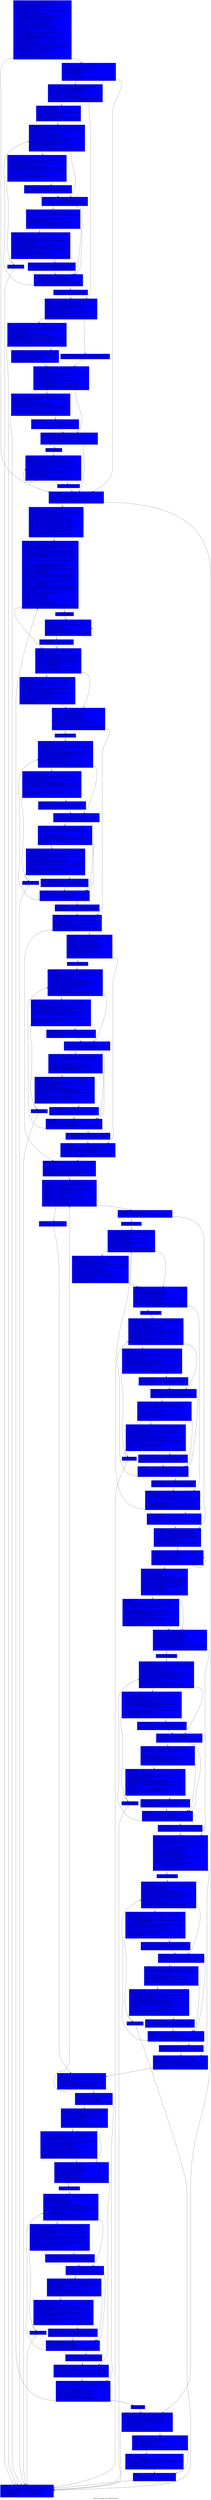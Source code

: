digraph "CFG for 'encode_mcu_huff' function" {
	label="CFG for 'encode_mcu_huff' function";

	Node0x63feda0 [shape=record, style = filled, fillcolor = blue, label="{entry:\l  %state = alloca %struct.working_state, align 16\l  %entropy1 = getelementptr inbounds %struct.jpeg_compress_struct,\l... %struct.jpeg_compress_struct* %cinfo, i64 0, i32 59\l  %0 = bitcast %struct.jpeg_entropy_encoder** %entropy1 to\l... %struct.huff_entropy_encoder**\l  %1 = load %struct.huff_entropy_encoder*, %struct.huff_entropy_encoder** %0,\l... align 8, !tbaa !3\l  %2 = bitcast %struct.working_state* %state to i8*\l  call void @llvm.lifetime.start(i64 56, i8* %2) #4\l  %dest = getelementptr inbounds %struct.jpeg_compress_struct,\l... %struct.jpeg_compress_struct* %cinfo, i64 0, i32 5\l  %3 = bitcast %struct.jpeg_destination_mgr** %dest to \<2 x i64\>**\l  %4 = load \<2 x i64\>*, \<2 x i64\>** %3, align 8, !tbaa !11\l  %5 = load \<2 x i64\>, \<2 x i64\>* %4, align 8, !tbaa !12\l  %free_in_buffer4 = getelementptr inbounds %struct.working_state,\l... %struct.working_state* %state, i64 0, i32 1\l  %6 = bitcast %struct.working_state* %state to \<2 x i64\>*\l  store \<2 x i64\> %5, \<2 x i64\>* %6, align 16, !tbaa !12\l  %cur = getelementptr inbounds %struct.working_state, %struct.working_state*\l... %state, i64 0, i32 2\l  %saved = getelementptr inbounds %struct.huff_entropy_encoder,\l... %struct.huff_entropy_encoder* %1, i64 0, i32 1\l  %7 = bitcast %struct.savable_state* %cur to i8*\l  %8 = bitcast %struct.savable_state* %saved to i8*\l  call void @llvm.memcpy.p0i8.p0i8.i64(i8* %7, i8* %8, i64 32, i32 8, i1\l... false), !tbaa.struct !13\l  %cinfo5 = getelementptr inbounds %struct.working_state,\l... %struct.working_state* %state, i64 0, i32 3\l  store %struct.jpeg_compress_struct* %cinfo, %struct.jpeg_compress_struct**\l... %cinfo5, align 16, !tbaa !17\l  %restart_interval = getelementptr inbounds %struct.jpeg_compress_struct,\l... %struct.jpeg_compress_struct* %cinfo, i64 0, i32 29\l  %9 = load i32, i32* %restart_interval, align 8, !tbaa !20\l  %tobool = icmp eq i32 %9, 0\l  %10 = extractelement \<2 x i64\> %5, i32 0\l  %11 = inttoptr i64 %10 to i8*\l  br i1 %tobool, label %for.cond.preheader, label %if.then\l|{<s0>T|<s1>F}}"];
	Node0x63feda0:s0 -> Node0x64272e0;
	Node0x63feda0:s1 -> Node0x63fed20;
	Node0x63fed20 [shape=record, style = filled, fillcolor = blue, label="{if.then:                                          \l  %restarts_to_go = getelementptr inbounds %struct.huff_entropy_encoder,\l... %struct.huff_entropy_encoder* %1, i64 0, i32 2\l  %12 = bitcast i32* %restarts_to_go to i64*\l  %13 = load i64, i64* %12, align 8\l  %14 = trunc i64 %13 to i32\l  %cmp = icmp eq i32 %14, 0\l  %15 = lshr i64 %13, 32\l  %16 = trunc i64 %15 to i8\l  br i1 %cmp, label %if.then6, label %for.cond.preheader\l|{<s0>T|<s1>F}}"];
	Node0x63fed20:s0 -> Node0x63ff800;
	Node0x63fed20:s1 -> Node0x64272e0;
	Node0x63ff800 [shape=record, style = filled, fillcolor = blue, label="{if.then6:                                         \l  %put_bits1.i125 = getelementptr inbounds %struct.working_state,\l... %struct.working_state* %state, i64 0, i32 2, i32 1\l  %17 = load i32, i32* %put_bits1.i125, align 8, !tbaa !21\l  %put_buffer10.i130 = getelementptr inbounds %struct.working_state,\l... %struct.working_state* %state, i64 0, i32 2, i32 0\l  %cmp1188.i132 = icmp sgt i32 %17, 0\l  %next_output_byte.i134 = getelementptr inbounds %struct.working_state,\l... %struct.working_state* %state, i64 0, i32 0\l  br i1 %cmp1188.i132, label %while.body.i145.preheader, label %if.end.i\l|{<s0>T|<s1>F}}"];
	Node0x63ff800:s0 -> Node0x6427fa0;
	Node0x63ff800:s1 -> Node0x64280c0;
	Node0x6427fa0 [shape=record, style = filled, fillcolor = blue, label="{while.body.i145.preheader:                        \l  %sub6.i127 = sub i32 17, %17\l  %sh_prom7.i128 = zext i32 %sub6.i127 to i64\l  %shl8.i129 = shl i64 127, %sh_prom7.i128\l  %18 = load i64, i64* %put_buffer10.i130, align 16, !tbaa !22\l  %or.i131 = or i64 %shl8.i129, %18\l  %add.i126 = add nsw i32 %17, 7\l  %19 = bitcast %struct.working_state* %state to \<2 x i64\>*\l  %20 = bitcast %struct.working_state* %state to \<2 x i64\>*\l  br label %while.body.i145\l}"];
	Node0x6427fa0 -> Node0x64288c0;
	Node0x64288c0 [shape=record, style = filled, fillcolor = blue, label="{while.body.i145:                                  \l  %21 = phi i8* [ %.pre, %cleanup.i170 ], [ %11, %while.body.i145.preheader ]\l  %put_bits.090.i138 = phi i32 [ %sub39.i168, %cleanup.i170 ], [ %add.i126,\l... %while.body.i145.preheader ]\l  %put_buffer.089.i139 = phi i64 [ %shl38.i167, %cleanup.i170 ], [ %or.i131,\l... %while.body.i145.preheader ]\l  %shr73.i140 = lshr i64 %put_buffer.089.i139, 16\l  %conv15.i141 = trunc i64 %shr73.i140 to i8\l  %incdec.ptr.i142 = getelementptr inbounds i8, i8* %21, i64 1\l  store i8* %incdec.ptr.i142, i8** %next_output_byte.i134, align 16, !tbaa !23\l  store i8 %conv15.i141, i8* %21, align 1, !tbaa !12\l  %22 = load i64, i64* %free_in_buffer4, align 8, !tbaa !24\l  %dec.i143 = add i64 %22, -1\l  store i64 %dec.i143, i64* %free_in_buffer4, align 8, !tbaa !24\l  %cmp16.i144 = icmp eq i64 %dec.i143, 0\l  br i1 %cmp16.i144, label %if.then18.i150, label %if.end21.i155\l|{<s0>T|<s1>F}}"];
	Node0x64288c0:s0 -> Node0x6429d00;
	Node0x64288c0:s1 -> Node0x6429de0;
	Node0x6429d00 [shape=record, style = filled, fillcolor = blue, label="{if.then18.i150:                                   \l  %23 = load %struct.jpeg_compress_struct*, %struct.jpeg_compress_struct**\l... %cinfo5, align 16, !tbaa !17\l  %dest1.i.i146 = getelementptr inbounds %struct.jpeg_compress_struct,\l... %struct.jpeg_compress_struct* %23, i64 0, i32 5\l  %24 = load %struct.jpeg_destination_mgr*, %struct.jpeg_destination_mgr**\l... %dest1.i.i146, align 8, !tbaa !11\l  %empty_output_buffer.i.i147 = getelementptr inbounds\l... %struct.jpeg_destination_mgr, %struct.jpeg_destination_mgr* %24, i64 0, i32 3\l  %25 = load i32 (%struct.jpeg_compress_struct*)*, i32\l... (%struct.jpeg_compress_struct*)** %empty_output_buffer.i.i147, align 8, !tbaa\l... !25\l  %call.i.i148 = tail call i32 %25(%struct.jpeg_compress_struct* %23) #4\l  %tobool.i.i149 = icmp eq i32 %call.i.i148, 0\l  br i1 %tobool.i.i149, label %cleanup.loopexit524, label\l... %dump_buffer.exit.i152\l|{<s0>T|<s1>F}}"];
	Node0x6429d00:s0 -> Node0x642b140;
	Node0x6429d00:s1 -> Node0x642b220;
	Node0x642b220 [shape=record, style = filled, fillcolor = blue, label="{dump_buffer.exit.i152:                            \l  %26 = bitcast %struct.jpeg_destination_mgr* %24 to \<2 x i64\>*\l  %27 = load \<2 x i64\>, \<2 x i64\>* %26, align 8, !tbaa !12\l  store \<2 x i64\> %27, \<2 x i64\>* %19, align 16, !tbaa !12\l  br label %if.end21.i155\l}"];
	Node0x642b220 -> Node0x6429de0;
	Node0x6429de0 [shape=record, style = filled, fillcolor = blue, label="{if.end21.i155:                                    \l  %conv14.i153 = and i64 %shr73.i140, 255\l  %cmp22.i154 = icmp eq i64 %conv14.i153, 255\l  br i1 %cmp22.i154, label %if.then24.i159, label %cleanup.i170\l|{<s0>T|<s1>F}}"];
	Node0x6429de0:s0 -> Node0x642b630;
	Node0x6429de0:s1 -> Node0x6428a60;
	Node0x642b630 [shape=record, style = filled, fillcolor = blue, label="{if.then24.i159:                                   \l  %28 = load i8*, i8** %next_output_byte.i134, align 16, !tbaa !23\l  %incdec.ptr26.i156 = getelementptr inbounds i8, i8* %28, i64 1\l  store i8* %incdec.ptr26.i156, i8** %next_output_byte.i134, align 16, !tbaa\l... !23\l  store i8 0, i8* %28, align 1, !tbaa !12\l  %29 = load i64, i64* %free_in_buffer4, align 8, !tbaa !24\l  %dec28.i157 = add i64 %29, -1\l  store i64 %dec28.i157, i64* %free_in_buffer4, align 8, !tbaa !24\l  %cmp29.i158 = icmp eq i64 %dec28.i157, 0\l  br i1 %cmp29.i158, label %if.then31.i164, label %cleanup.i170\l|{<s0>T|<s1>F}}"];
	Node0x642b630:s0 -> Node0x642c490;
	Node0x642b630:s1 -> Node0x6428a60;
	Node0x642c490 [shape=record, style = filled, fillcolor = blue, label="{if.then31.i164:                                   \l  %30 = load %struct.jpeg_compress_struct*, %struct.jpeg_compress_struct**\l... %cinfo5, align 16, !tbaa !17\l  %dest1.i75.i160 = getelementptr inbounds %struct.jpeg_compress_struct,\l... %struct.jpeg_compress_struct* %30, i64 0, i32 5\l  %31 = load %struct.jpeg_destination_mgr*, %struct.jpeg_destination_mgr**\l... %dest1.i75.i160, align 8, !tbaa !11\l  %empty_output_buffer.i76.i161 = getelementptr inbounds\l... %struct.jpeg_destination_mgr, %struct.jpeg_destination_mgr* %31, i64 0, i32 3\l  %32 = load i32 (%struct.jpeg_compress_struct*)*, i32\l... (%struct.jpeg_compress_struct*)** %empty_output_buffer.i76.i161, align 8,\l... !tbaa !25\l  %call.i77.i162 = tail call i32 %32(%struct.jpeg_compress_struct* %30) #4\l  %tobool.i78.i163 = icmp eq i32 %call.i77.i162, 0\l  br i1 %tobool.i78.i163, label %cleanup.loopexit524, label\l... %dump_buffer.exit83.i166\l|{<s0>T|<s1>F}}"];
	Node0x642c490:s0 -> Node0x642b140;
	Node0x642c490:s1 -> Node0x642d1a0;
	Node0x642d1a0 [shape=record, style = filled, fillcolor = blue, label="{dump_buffer.exit83.i166:                          \l  %33 = bitcast %struct.jpeg_destination_mgr* %31 to \<2 x i64\>*\l  %34 = load \<2 x i64\>, \<2 x i64\>* %33, align 8, !tbaa !12\l  store \<2 x i64\> %34, \<2 x i64\>* %20, align 16, !tbaa !12\l  br label %cleanup.i170\l}"];
	Node0x642d1a0 -> Node0x6428a60;
	Node0x6428a60 [shape=record, style = filled, fillcolor = blue, label="{cleanup.i170:                                     \l  %shl38.i167 = shl i64 %put_buffer.089.i139, 8\l  %sub39.i168 = add nsw i32 %put_bits.090.i138, -8\l  %cmp11.i169 = icmp sgt i32 %sub39.i168, 7\l  %.pre = load i8*, i8** %next_output_byte.i134, align 16, !tbaa !23\l  br i1 %cmp11.i169, label %while.body.i145, label %if.end.i.loopexit\l|{<s0>T|<s1>F}}"];
	Node0x6428a60:s0 -> Node0x64288c0;
	Node0x6428a60:s1 -> Node0x642d610;
	Node0x642d610 [shape=record, style = filled, fillcolor = blue, label="{if.end.i.loopexit:                                \l  %.pre.lcssa = phi i8* [ %.pre, %cleanup.i170 ]\l  br label %if.end.i\l}"];
	Node0x642d610 -> Node0x64280c0;
	Node0x64280c0 [shape=record, style = filled, fillcolor = blue, label="{if.end.i:                                         \l  %35 = phi i8* [ %11, %if.then6 ], [ %.pre.lcssa, %if.end.i.loopexit ]\l  store i64 0, i64* %put_buffer10.i130, align 16, !tbaa !22\l  store i32 0, i32* %put_bits1.i125, align 8, !tbaa !21\l  %incdec.ptr.i = getelementptr inbounds i8, i8* %35, i64 1\l  store i8* %incdec.ptr.i, i8** %next_output_byte.i134, align 16, !tbaa !23\l  store i8 -1, i8* %35, align 1, !tbaa !12\l  %36 = load i64, i64* %free_in_buffer4, align 8, !tbaa !24\l  %dec.i = add i64 %36, -1\l  store i64 %dec.i, i64* %free_in_buffer4, align 8, !tbaa !24\l  %cmp.i = icmp eq i64 %dec.i, 0\l  br i1 %cmp.i, label %if.then1.i, label %if.end.if.end6_crit_edge.i\l|{<s0>T|<s1>F}}"];
	Node0x64280c0:s0 -> Node0x6404270;
	Node0x64280c0:s1 -> Node0x6404380;
	Node0x6404380 [shape=record, style = filled, fillcolor = blue, label="{if.end.if.end6_crit_edge.i:                       \l  %.pre.i = load i8*, i8** %next_output_byte.i134, align 16, !tbaa !23\l  br label %if.end6.i\l}"];
	Node0x6404380 -> Node0x6404510;
	Node0x6404270 [shape=record, style = filled, fillcolor = blue, label="{if.then1.i:                                       \l  %37 = load %struct.jpeg_compress_struct*, %struct.jpeg_compress_struct**\l... %cinfo5, align 16, !tbaa !17\l  %dest1.i.i = getelementptr inbounds %struct.jpeg_compress_struct,\l... %struct.jpeg_compress_struct* %37, i64 0, i32 5\l  %38 = load %struct.jpeg_destination_mgr*, %struct.jpeg_destination_mgr**\l... %dest1.i.i, align 8, !tbaa !11\l  %empty_output_buffer.i.i = getelementptr inbounds\l... %struct.jpeg_destination_mgr, %struct.jpeg_destination_mgr* %38, i64 0, i32 3\l  %39 = load i32 (%struct.jpeg_compress_struct*)*, i32\l... (%struct.jpeg_compress_struct*)** %empty_output_buffer.i.i, align 8, !tbaa !25\l  %call.i32.i = tail call i32 %39(%struct.jpeg_compress_struct* %37) #4\l  %tobool.i33.i = icmp eq i32 %call.i32.i, 0\l  br i1 %tobool.i33.i, label %cleanup, label %dump_buffer.exit.i\l|{<s0>T|<s1>F}}"];
	Node0x6404270:s0 -> Node0x642f000;
	Node0x6404270:s1 -> Node0x642f0e0;
	Node0x642f0e0 [shape=record, style = filled, fillcolor = blue, label="{dump_buffer.exit.i:                               \l  %40 = bitcast %struct.jpeg_destination_mgr* %38 to \<2 x i64\>*\l  %41 = load \<2 x i64\>, \<2 x i64\>* %40, align 8, !tbaa !12\l  %42 = bitcast %struct.working_state* %state to \<2 x i64\>*\l  store \<2 x i64\> %41, \<2 x i64\>* %42, align 16, !tbaa !12\l  %43 = extractelement \<2 x i64\> %41, i32 0\l  %44 = inttoptr i64 %43 to i8*\l  br label %if.end6.i\l}"];
	Node0x642f0e0 -> Node0x6404510;
	Node0x6404510 [shape=record, style = filled, fillcolor = blue, label="{if.end6.i:                                        \l  %45 = phi i8* [ %.pre.i, %if.end.if.end6_crit_edge.i ], [ %44,\l... %dump_buffer.exit.i ]\l  %add.i = add i8 %16, -48\l  %incdec.ptr8.i = getelementptr inbounds i8, i8* %45, i64 1\l  store i8* %incdec.ptr8.i, i8** %next_output_byte.i134, align 16, !tbaa !23\l  store i8 %add.i, i8* %45, align 1, !tbaa !12\l  %46 = load i64, i64* %free_in_buffer4, align 8, !tbaa !24\l  %dec10.i = add i64 %46, -1\l  store i64 %dec10.i, i64* %free_in_buffer4, align 8, !tbaa !24\l  %cmp11.i = icmp eq i64 %dec10.i, 0\l  %47 = load %struct.jpeg_compress_struct*, %struct.jpeg_compress_struct**\l... %cinfo5, align 16, !tbaa !17\l  br i1 %cmp11.i, label %if.then13.i, label %for.cond.preheader.i\l|{<s0>T|<s1>F}}"];
	Node0x6404510:s0 -> Node0x642fa00;
	Node0x6404510:s1 -> Node0x642fae0;
	Node0x642fa00 [shape=record, style = filled, fillcolor = blue, label="{if.then13.i:                                      \l  %dest1.i37.i = getelementptr inbounds %struct.jpeg_compress_struct,\l... %struct.jpeg_compress_struct* %47, i64 0, i32 5\l  %48 = load %struct.jpeg_destination_mgr*, %struct.jpeg_destination_mgr**\l... %dest1.i37.i, align 8, !tbaa !11\l  %empty_output_buffer.i38.i = getelementptr inbounds\l... %struct.jpeg_destination_mgr, %struct.jpeg_destination_mgr* %48, i64 0, i32 3\l  %49 = load i32 (%struct.jpeg_compress_struct*)*, i32\l... (%struct.jpeg_compress_struct*)** %empty_output_buffer.i38.i, align 8, !tbaa\l... !25\l  %call.i39.i = tail call i32 %49(%struct.jpeg_compress_struct* %47) #4\l  %tobool.i40.i = icmp eq i32 %call.i39.i, 0\l  br i1 %tobool.i40.i, label %cleanup, label %dump_buffer.exit45.i\l|{<s0>T|<s1>F}}"];
	Node0x642fa00:s0 -> Node0x642f000;
	Node0x642fa00:s1 -> Node0x64300b0;
	Node0x64300b0 [shape=record, style = filled, fillcolor = blue, label="{dump_buffer.exit45.i:                             \l  %50 = bitcast %struct.jpeg_destination_mgr* %48 to \<2 x i64\>*\l  %51 = load \<2 x i64\>, \<2 x i64\>* %50, align 8, !tbaa !12\l  %52 = bitcast %struct.working_state* %state to \<2 x i64\>*\l  store \<2 x i64\> %51, \<2 x i64\>* %52, align 16, !tbaa !12\l  br label %for.cond.preheader.i\l}"];
	Node0x64300b0 -> Node0x642fae0;
	Node0x642fae0 [shape=record, style = filled, fillcolor = blue, label="{for.cond.preheader.i:                             \l  %comps_in_scan49.i = getelementptr inbounds %struct.jpeg_compress_struct,\l... %struct.jpeg_compress_struct* %47, i64 0, i32 41\l  %53 = load i32, i32* %comps_in_scan49.i, align 4, !tbaa !27\l  %cmp1950.i = icmp sgt i32 %53, 0\l  br i1 %cmp1950.i, label %for.body.i.preheader, label %for.cond.preheader\l|{<s0>T|<s1>F}}"];
	Node0x642fae0:s0 -> Node0x6430570;
	Node0x642fae0:s1 -> Node0x64272e0;
	Node0x6430570 [shape=record, style = filled, fillcolor = blue, label="{for.body.i.preheader:                             \l  br label %for.body.i\l}"];
	Node0x6430570 -> Node0x64306e0;
	Node0x64306e0 [shape=record, style = filled, fillcolor = blue, label="{for.body.i:                                       \l  %indvars.iv.i = phi i64 [ %indvars.iv.next.i, %for.body.i ], [ 0,\l... %for.body.i.preheader ]\l  %arrayidx.i = getelementptr inbounds %struct.working_state,\l... %struct.working_state* %state, i64 0, i32 2, i32 2, i64 %indvars.iv.i\l  store i32 0, i32* %arrayidx.i, align 4, !tbaa !16\l  %indvars.iv.next.i = add nuw nsw i64 %indvars.iv.i, 1\l  %54 = load %struct.jpeg_compress_struct*, %struct.jpeg_compress_struct**\l... %cinfo5, align 16, !tbaa !17\l  %comps_in_scan.i = getelementptr inbounds %struct.jpeg_compress_struct,\l... %struct.jpeg_compress_struct* %54, i64 0, i32 41\l  %55 = load i32, i32* %comps_in_scan.i, align 4, !tbaa !27\l  %56 = sext i32 %55 to i64\l  %cmp19.i = icmp slt i64 %indvars.iv.next.i, %56\l  br i1 %cmp19.i, label %for.body.i, label %for.cond.preheader.loopexit\l|{<s0>T|<s1>F}}"];
	Node0x64306e0:s0 -> Node0x64306e0;
	Node0x64306e0:s1 -> Node0x6430cf0;
	Node0x6430cf0 [shape=record, style = filled, fillcolor = blue, label="{for.cond.preheader.loopexit:                      \l  br label %for.cond.preheader\l}"];
	Node0x6430cf0 -> Node0x64272e0;
	Node0x64272e0 [shape=record, style = filled, fillcolor = blue, label="{for.cond.preheader:                               \l  %blocks_in_MCU = getelementptr inbounds %struct.jpeg_compress_struct,\l... %struct.jpeg_compress_struct* %cinfo, i64 0, i32 45\l  %57 = load i32, i32* %blocks_in_MCU, align 8, !tbaa !28\l  %cmp11494 = icmp sgt i32 %57, 0\l  br i1 %cmp11494, label %for.body.lr.ph, label %for.end\l|{<s0>T|<s1>F}}"];
	Node0x64272e0:s0 -> Node0x642c080;
	Node0x64272e0:s1 -> Node0x642c160;
	Node0x642c080 [shape=record, style = filled, fillcolor = blue, label="{for.body.lr.ph:                                   \l  %put_bits1.i177 = getelementptr inbounds %struct.working_state,\l... %struct.working_state* %state, i64 0, i32 2, i32 1\l  %put_buffer10.i192 = getelementptr inbounds %struct.working_state,\l... %struct.working_state* %state, i64 0, i32 2, i32 0\l  %next_output_byte.i196 = getelementptr inbounds %struct.working_state,\l... %struct.working_state* %state, i64 0, i32 0\l  %58 = bitcast %struct.working_state* %state to \<2 x i64\>*\l  %59 = bitcast %struct.working_state* %state to \<2 x i64\>*\l  %60 = bitcast %struct.working_state* %state to \<2 x i64\>*\l  %61 = bitcast %struct.working_state* %state to \<2 x i64\>*\l  %62 = bitcast %struct.working_state* %state to \<2 x i64\>*\l  %63 = bitcast %struct.working_state* %state to \<2 x i64\>*\l  %64 = bitcast %struct.working_state* %state to \<2 x i64\>*\l  %65 = bitcast %struct.working_state* %state to \<2 x i64\>*\l  %66 = bitcast %struct.working_state* %state to \<2 x i64\>*\l  %67 = bitcast %struct.working_state* %state to \<2 x i64\>*\l  %68 = bitcast %struct.working_state* %state to \<2 x i64\>*\l  %69 = bitcast %struct.working_state* %state to \<2 x i64\>*\l  br label %for.body\l}"];
	Node0x642c080 -> Node0x64320b0;
	Node0x64320b0 [shape=record, style = filled, fillcolor = blue, label="{for.body:                                         \l  %indvars.iv = phi i64 [ 0, %for.body.lr.ph ], [ %indvars.iv.next, %if.end27 ]\l  %arrayidx = getelementptr inbounds %struct.jpeg_compress_struct,\l... %struct.jpeg_compress_struct* %cinfo, i64 0, i32 46, i64 %indvars.iv\l  %70 = load i32, i32* %arrayidx, align 4, !tbaa !16\l  %idxprom12 = sext i32 %70 to i64\l  %arrayidx13 = getelementptr inbounds %struct.jpeg_compress_struct,\l... %struct.jpeg_compress_struct* %cinfo, i64 0, i32 42, i64 %idxprom12\l  %71 = load %struct.jpeg_component_info*, %struct.jpeg_component_info**\l... %arrayidx13, align 8, !tbaa !29\l  %arrayidx15 = getelementptr inbounds [64 x i16]*, [64 x i16]** %MCU_data,\l... i64 %indvars.iv\l  %72 = load [64 x i16]*, [64 x i16]** %arrayidx15, align 8, !tbaa !29\l  %arraydecay = getelementptr inbounds [64 x i16], [64 x i16]* %72, i64 0, i64\l... 0\l  %arrayidx19 = getelementptr inbounds %struct.working_state,\l... %struct.working_state* %state, i64 0, i32 2, i32 2, i64 %idxprom12\l  %73 = load i32, i32* %arrayidx19, align 4, !tbaa !16\l  %dc_tbl_no = getelementptr inbounds %struct.jpeg_component_info,\l... %struct.jpeg_component_info* %71, i64 0, i32 5\l  %74 = load i32, i32* %dc_tbl_no, align 4, !tbaa !30\l  %idxprom20 = sext i32 %74 to i64\l  %arrayidx21 = getelementptr inbounds %struct.huff_entropy_encoder,\l... %struct.huff_entropy_encoder* %1, i64 0, i32 4, i64 %idxprom20\l  %75 = load %struct.c_derived_tbl*, %struct.c_derived_tbl** %arrayidx21,\l... align 8, !tbaa !29\l  %ac_tbl_no = getelementptr inbounds %struct.jpeg_component_info,\l... %struct.jpeg_component_info* %71, i64 0, i32 6\l  %76 = load i32, i32* %ac_tbl_no, align 8, !tbaa !32\l  %idxprom22 = sext i32 %76 to i64\l  %arrayidx23 = getelementptr inbounds %struct.huff_entropy_encoder,\l... %struct.huff_entropy_encoder* %1, i64 0, i32 5, i64 %idxprom22\l  %77 = load %struct.c_derived_tbl*, %struct.c_derived_tbl** %arrayidx23,\l... align 8, !tbaa !29\l  %78 = load i16, i16* %arraydecay, align 2, !tbaa !33\l  %conv.i96 = sext i16 %78 to i32\l  %sub.i = sub nsw i32 %conv.i96, %73\l  %cmp.i97 = icmp slt i32 %sub.i, 0\l  %sub2.i = sub nsw i32 0, %sub.i\l  %temp.0.i = select i1 %cmp.i97, i32 %sub2.i, i32 %sub.i\l  %sub.lobit.i = ashr i32 %sub.i, 31\l  %temp2.0.i = add nsw i32 %sub.lobit.i, %sub.i\l  %tobool140.i = icmp eq i32 %temp.0.i, 0\l  br i1 %tobool140.i, label %while.end.i, label %while.body.i.preheader\l|{<s0>T|<s1>F}}"];
	Node0x64320b0:s0 -> Node0x6433620;
	Node0x64320b0:s1 -> Node0x6433730;
	Node0x6433730 [shape=record, style = filled, fillcolor = blue, label="{while.body.i.preheader:                           \l  br label %while.body.i\l}"];
	Node0x6433730 -> Node0x64338c0;
	Node0x64338c0 [shape=record, style = filled, fillcolor = blue, label="{while.body.i:                                     \l  %nbits.0142.i = phi i32 [ %inc.i, %while.body.i ], [ 0,\l... %while.body.i.preheader ]\l  %temp.1141.i = phi i32 [ %shr.i, %while.body.i ], [ %temp.0.i,\l... %while.body.i.preheader ]\l  %inc.i = add nuw nsw i32 %nbits.0142.i, 1\l  %shr.i = ashr i32 %temp.1141.i, 1\l  %tobool.i = icmp eq i32 %shr.i, 0\l  br i1 %tobool.i, label %while.end.i.loopexit, label %while.body.i\l|{<s0>T|<s1>F}}"];
	Node0x64338c0:s0 -> Node0x6433e10;
	Node0x64338c0:s1 -> Node0x64338c0;
	Node0x6433e10 [shape=record, style = filled, fillcolor = blue, label="{while.end.i.loopexit:                             \l  %inc.i.lcssa = phi i32 [ %inc.i, %while.body.i ]\l  br label %while.end.i\l}"];
	Node0x6433e10 -> Node0x6433620;
	Node0x6433620 [shape=record, style = filled, fillcolor = blue, label="{while.end.i:                                      \l  %nbits.0.lcssa.i = phi i32 [ 0, %for.body ], [ %inc.i.lcssa,\l... %while.end.i.loopexit ]\l  %idxprom.i = sext i32 %nbits.0.lcssa.i to i64\l  %arrayidx3.i = getelementptr inbounds %struct.c_derived_tbl,\l... %struct.c_derived_tbl* %75, i64 0, i32 0, i64 %idxprom.i\l  %79 = load i32, i32* %arrayidx3.i, align 4, !tbaa !16\l  %arrayidx5.i = getelementptr inbounds %struct.c_derived_tbl,\l... %struct.c_derived_tbl* %75, i64 0, i32 1, i64 %idxprom.i\l  %80 = load i8, i8* %arrayidx5.i, align 1, !tbaa !12\l  %conv6.i = sext i8 %80 to i32\l  %conv.i176 = zext i32 %79 to i64\l  %81 = load i32, i32* %put_bits1.i177, align 8, !tbaa !21\l  %cmp.i178 = icmp eq i8 %80, 0\l  br i1 %cmp.i178, label %if.then.i183, label %if.end.i195\l|{<s0>T|<s1>F}}"];
	Node0x6433620:s0 -> Node0x642e880;
	Node0x6433620:s1 -> Node0x642e960;
	Node0x642e880 [shape=record, style = filled, fillcolor = blue, label="{if.then.i183:                                     \l  %82 = load %struct.jpeg_compress_struct*, %struct.jpeg_compress_struct**\l... %cinfo5, align 16, !tbaa !17\l  %err.i180 = getelementptr inbounds %struct.jpeg_compress_struct,\l... %struct.jpeg_compress_struct* %82, i64 0, i32 0\l  %83 = load %struct.jpeg_error_mgr*, %struct.jpeg_error_mgr** %err.i180,\l... align 8, !tbaa !34\l  %msg_code.i181 = getelementptr inbounds %struct.jpeg_error_mgr,\l... %struct.jpeg_error_mgr* %83, i64 0, i32 5\l  store i32 39, i32* %msg_code.i181, align 8, !tbaa !35\l  %error_exit.i182 = getelementptr inbounds %struct.jpeg_error_mgr,\l... %struct.jpeg_error_mgr* %83, i64 0, i32 0\l  %84 = load void (%struct.jpeg_common_struct*)*, void\l... (%struct.jpeg_common_struct*)** %error_exit.i182, align 8, !tbaa !37\l  %85 = bitcast %struct.jpeg_compress_struct* %82 to\l... %struct.jpeg_common_struct*\l  tail call void %84(%struct.jpeg_common_struct* %85) #4\l  br label %if.end.i195\l}"];
	Node0x642e880 -> Node0x642e960;
	Node0x642e960 [shape=record, style = filled, fillcolor = blue, label="{if.end.i195:                                      \l  %sh_prom.i184 = zext i32 %conv6.i to i64\l  %shl.i185 = shl i64 1, %sh_prom.i184\l  %sub.i186 = add i64 %shl.i185, 4294967295\l  %and.i187 = and i64 %sub.i186, %conv.i176\l  %add.i188 = add nsw i32 %81, %conv6.i\l  %sub6.i189 = sub nsw i32 24, %add.i188\l  %sh_prom7.i190 = zext i32 %sub6.i189 to i64\l  %shl8.i191 = shl i64 %and.i187, %sh_prom7.i190\l  %86 = load i64, i64* %put_buffer10.i192, align 16, !tbaa !22\l  %or.i193 = or i64 %86, %shl8.i191\l  %cmp1188.i194 = icmp sgt i32 %add.i188, 7\l  br i1 %cmp1188.i194, label %while.body.i207.preheader, label %if.end9.i\l|{<s0>T|<s1>F}}"];
	Node0x642e960:s0 -> Node0x6435a00;
	Node0x642e960:s1 -> Node0x6435b20;
	Node0x6435a00 [shape=record, style = filled, fillcolor = blue, label="{while.body.i207.preheader:                        \l  br label %while.body.i207\l}"];
	Node0x6435a00 -> Node0x6435c90;
	Node0x6435c90 [shape=record, style = filled, fillcolor = blue, label="{while.body.i207:                                  \l  %put_bits.090.i200 = phi i32 [ %sub39.i229, %cleanup.i231 ], [ %add.i188,\l... %while.body.i207.preheader ]\l  %put_buffer.089.i201 = phi i64 [ %shl38.i228, %cleanup.i231 ], [ %or.i193,\l... %while.body.i207.preheader ]\l  %shr73.i202 = lshr i64 %put_buffer.089.i201, 16\l  %conv15.i203 = trunc i64 %shr73.i202 to i8\l  %87 = load i8*, i8** %next_output_byte.i196, align 16, !tbaa !23\l  %incdec.ptr.i204 = getelementptr inbounds i8, i8* %87, i64 1\l  store i8* %incdec.ptr.i204, i8** %next_output_byte.i196, align 16, !tbaa !23\l  store i8 %conv15.i203, i8* %87, align 1, !tbaa !12\l  %88 = load i64, i64* %free_in_buffer4, align 8, !tbaa !24\l  %dec.i205 = add i64 %88, -1\l  store i64 %dec.i205, i64* %free_in_buffer4, align 8, !tbaa !24\l  %cmp16.i206 = icmp eq i64 %dec.i205, 0\l  br i1 %cmp16.i206, label %if.then18.i211, label %if.end21.i216\l|{<s0>T|<s1>F}}"];
	Node0x6435c90:s0 -> Node0x6409e30;
	Node0x6435c90:s1 -> Node0x6409f10;
	Node0x6409e30 [shape=record, style = filled, fillcolor = blue, label="{if.then18.i211:                                   \l  %89 = load %struct.jpeg_compress_struct*, %struct.jpeg_compress_struct**\l... %cinfo5, align 16, !tbaa !17\l  %dest1.i.i208 = getelementptr inbounds %struct.jpeg_compress_struct,\l... %struct.jpeg_compress_struct* %89, i64 0, i32 5\l  %90 = load %struct.jpeg_destination_mgr*, %struct.jpeg_destination_mgr**\l... %dest1.i.i208, align 8, !tbaa !11\l  %empty_output_buffer.i.i209 = getelementptr inbounds\l... %struct.jpeg_destination_mgr, %struct.jpeg_destination_mgr* %90, i64 0, i32 3\l  %91 = load i32 (%struct.jpeg_compress_struct*)*, i32\l... (%struct.jpeg_compress_struct*)** %empty_output_buffer.i.i209, align 8, !tbaa\l... !25\l  %call.i.i = tail call i32 %91(%struct.jpeg_compress_struct* %89) #4\l  %tobool.i.i210 = icmp eq i32 %call.i.i, 0\l  br i1 %tobool.i.i210, label %cleanup.loopexit523, label\l... %dump_buffer.exit.i213\l|{<s0>T|<s1>F}}"];
	Node0x6409e30:s0 -> Node0x640a520;
	Node0x6409e30:s1 -> Node0x640a600;
	Node0x640a600 [shape=record, style = filled, fillcolor = blue, label="{dump_buffer.exit.i213:                            \l  %92 = bitcast %struct.jpeg_destination_mgr* %90 to \<2 x i64\>*\l  %93 = load \<2 x i64\>, \<2 x i64\>* %92, align 8, !tbaa !12\l  store \<2 x i64\> %93, \<2 x i64\>* %68, align 16, !tbaa !12\l  br label %if.end21.i216\l}"];
	Node0x640a600 -> Node0x6409f10;
	Node0x6409f10 [shape=record, style = filled, fillcolor = blue, label="{if.end21.i216:                                    \l  %conv14.i214 = and i64 %shr73.i202, 255\l  %cmp22.i215 = icmp eq i64 %conv14.i214, 255\l  br i1 %cmp22.i215, label %if.then24.i220, label %cleanup.i231\l|{<s0>T|<s1>F}}"];
	Node0x6409f10:s0 -> Node0x640a9d0;
	Node0x6409f10:s1 -> Node0x6435db0;
	Node0x640a9d0 [shape=record, style = filled, fillcolor = blue, label="{if.then24.i220:                                   \l  %94 = load i8*, i8** %next_output_byte.i196, align 16, !tbaa !23\l  %incdec.ptr26.i217 = getelementptr inbounds i8, i8* %94, i64 1\l  store i8* %incdec.ptr26.i217, i8** %next_output_byte.i196, align 16, !tbaa\l... !23\l  store i8 0, i8* %94, align 1, !tbaa !12\l  %95 = load i64, i64* %free_in_buffer4, align 8, !tbaa !24\l  %dec28.i218 = add i64 %95, -1\l  store i64 %dec28.i218, i64* %free_in_buffer4, align 8, !tbaa !24\l  %cmp29.i219 = icmp eq i64 %dec28.i218, 0\l  br i1 %cmp29.i219, label %if.then31.i225, label %cleanup.i231\l|{<s0>T|<s1>F}}"];
	Node0x640a9d0:s0 -> Node0x6415400;
	Node0x640a9d0:s1 -> Node0x6435db0;
	Node0x6415400 [shape=record, style = filled, fillcolor = blue, label="{if.then31.i225:                                   \l  %96 = load %struct.jpeg_compress_struct*, %struct.jpeg_compress_struct**\l... %cinfo5, align 16, !tbaa !17\l  %dest1.i75.i221 = getelementptr inbounds %struct.jpeg_compress_struct,\l... %struct.jpeg_compress_struct* %96, i64 0, i32 5\l  %97 = load %struct.jpeg_destination_mgr*, %struct.jpeg_destination_mgr**\l... %dest1.i75.i221, align 8, !tbaa !11\l  %empty_output_buffer.i76.i222 = getelementptr inbounds\l... %struct.jpeg_destination_mgr, %struct.jpeg_destination_mgr* %97, i64 0, i32 3\l  %98 = load i32 (%struct.jpeg_compress_struct*)*, i32\l... (%struct.jpeg_compress_struct*)** %empty_output_buffer.i76.i222, align 8,\l... !tbaa !25\l  %call.i77.i223 = tail call i32 %98(%struct.jpeg_compress_struct* %96) #4\l  %tobool.i78.i224 = icmp eq i32 %call.i77.i223, 0\l  br i1 %tobool.i78.i224, label %cleanup.loopexit523, label\l... %dump_buffer.exit83.i227\l|{<s0>T|<s1>F}}"];
	Node0x6415400:s0 -> Node0x640a520;
	Node0x6415400:s1 -> Node0x640bd40;
	Node0x640bd40 [shape=record, style = filled, fillcolor = blue, label="{dump_buffer.exit83.i227:                          \l  %99 = bitcast %struct.jpeg_destination_mgr* %97 to \<2 x i64\>*\l  %100 = load \<2 x i64\>, \<2 x i64\>* %99, align 8, !tbaa !12\l  store \<2 x i64\> %100, \<2 x i64\>* %69, align 16, !tbaa !12\l  br label %cleanup.i231\l}"];
	Node0x640bd40 -> Node0x6435db0;
	Node0x6435db0 [shape=record, style = filled, fillcolor = blue, label="{cleanup.i231:                                     \l  %shl38.i228 = shl i64 %put_buffer.089.i201, 8\l  %sub39.i229 = add nsw i32 %put_bits.090.i200, -8\l  %cmp11.i230 = icmp sgt i32 %sub39.i229, 7\l  br i1 %cmp11.i230, label %while.body.i207, label %if.end9.i.loopexit\l|{<s0>T|<s1>F}}"];
	Node0x6435db0:s0 -> Node0x6435c90;
	Node0x6435db0:s1 -> Node0x64159c0;
	Node0x64159c0 [shape=record, style = filled, fillcolor = blue, label="{if.end9.i.loopexit:                               \l  %sub39.i229.lcssa = phi i32 [ %sub39.i229, %cleanup.i231 ]\l  %shl38.i228.lcssa = phi i64 [ %shl38.i228, %cleanup.i231 ]\l  br label %if.end9.i\l}"];
	Node0x64159c0 -> Node0x6435b20;
	Node0x6435b20 [shape=record, style = filled, fillcolor = blue, label="{if.end9.i:                                        \l  %101 = phi i32 [ %add.i188, %if.end.i195 ], [ %sub39.i229.lcssa,\l... %if.end9.i.loopexit ]\l  %102 = phi i64 [ %or.i193, %if.end.i195 ], [ %shl38.i228.lcssa,\l... %if.end9.i.loopexit ]\l  store i64 %102, i64* %put_buffer10.i192, align 16, !tbaa !22\l  store i32 %101, i32* %put_bits1.i177, align 8, !tbaa !21\l  %tobool10.i = icmp eq i32 %nbits.0.lcssa.i, 0\l  br i1 %tobool10.i, label %for.cond.preheader.i98, label %if.end.i256\l|{<s0>T|<s1>F}}"];
	Node0x6435b20:s0 -> Node0x6431170;
	Node0x6435b20:s1 -> Node0x6431250;
	Node0x6431250 [shape=record, style = filled, fillcolor = blue, label="{if.end.i256:                                      \l  %conv.i237 = zext i32 %temp2.0.i to i64\l  %sh_prom.i245 = zext i32 %nbits.0.lcssa.i to i64\l  %shl.i246 = shl i64 1, %sh_prom.i245\l  %sub.i247 = add i64 %shl.i246, 4294967295\l  %and.i248 = and i64 %sub.i247, %conv.i237\l  %add.i249 = add nsw i32 %101, %nbits.0.lcssa.i\l  %sub6.i250 = sub nsw i32 24, %add.i249\l  %sh_prom7.i251 = zext i32 %sub6.i250 to i64\l  %shl8.i252 = shl i64 %and.i248, %sh_prom7.i251\l  %or.i254 = or i64 %shl8.i252, %102\l  %cmp1188.i255 = icmp sgt i32 %add.i249, 7\l  br i1 %cmp1188.i255, label %while.body.i268.preheader, label\l... %emit_bits.exit298\l|{<s0>T|<s1>F}}"];
	Node0x6431250:s0 -> Node0x640c2f0;
	Node0x6431250:s1 -> Node0x640c370;
	Node0x640c2f0 [shape=record, style = filled, fillcolor = blue, label="{while.body.i268.preheader:                        \l  br label %while.body.i268\l}"];
	Node0x640c2f0 -> Node0x640c500;
	Node0x640c500 [shape=record, style = filled, fillcolor = blue, label="{while.body.i268:                                  \l  %put_bits.090.i261 = phi i32 [ %sub39.i291, %cleanup.i293 ], [ %add.i249,\l... %while.body.i268.preheader ]\l  %put_buffer.089.i262 = phi i64 [ %shl38.i290, %cleanup.i293 ], [ %or.i254,\l... %while.body.i268.preheader ]\l  %shr73.i263 = lshr i64 %put_buffer.089.i262, 16\l  %conv15.i264 = trunc i64 %shr73.i263 to i8\l  %103 = load i8*, i8** %next_output_byte.i196, align 16, !tbaa !23\l  %incdec.ptr.i265 = getelementptr inbounds i8, i8* %103, i64 1\l  store i8* %incdec.ptr.i265, i8** %next_output_byte.i196, align 16, !tbaa !23\l  store i8 %conv15.i264, i8* %103, align 1, !tbaa !12\l  %104 = load i64, i64* %free_in_buffer4, align 8, !tbaa !24\l  %dec.i266 = add i64 %104, -1\l  store i64 %dec.i266, i64* %free_in_buffer4, align 8, !tbaa !24\l  %cmp16.i267 = icmp eq i64 %dec.i266, 0\l  br i1 %cmp16.i267, label %if.then18.i273, label %if.end21.i278\l|{<s0>T|<s1>F}}"];
	Node0x640c500:s0 -> Node0x640cf30;
	Node0x640c500:s1 -> Node0x640d010;
	Node0x640cf30 [shape=record, style = filled, fillcolor = blue, label="{if.then18.i273:                                   \l  %105 = load %struct.jpeg_compress_struct*, %struct.jpeg_compress_struct**\l... %cinfo5, align 16, !tbaa !17\l  %dest1.i.i269 = getelementptr inbounds %struct.jpeg_compress_struct,\l... %struct.jpeg_compress_struct* %105, i64 0, i32 5\l  %106 = load %struct.jpeg_destination_mgr*, %struct.jpeg_destination_mgr**\l... %dest1.i.i269, align 8, !tbaa !11\l  %empty_output_buffer.i.i270 = getelementptr inbounds\l... %struct.jpeg_destination_mgr, %struct.jpeg_destination_mgr* %106, i64 0, i32 3\l  %107 = load i32 (%struct.jpeg_compress_struct*)*, i32\l... (%struct.jpeg_compress_struct*)** %empty_output_buffer.i.i270, align 8, !tbaa\l... !25\l  %call.i.i271 = tail call i32 %107(%struct.jpeg_compress_struct* %105) #4\l  %tobool.i.i272 = icmp eq i32 %call.i.i271, 0\l  br i1 %tobool.i.i272, label %cleanup.loopexit522, label\l... %dump_buffer.exit.i275\l|{<s0>T|<s1>F}}"];
	Node0x640cf30:s0 -> Node0x643f6e0;
	Node0x640cf30:s1 -> Node0x643f7f0;
	Node0x643f7f0 [shape=record, style = filled, fillcolor = blue, label="{dump_buffer.exit.i275:                            \l  %108 = bitcast %struct.jpeg_destination_mgr* %106 to \<2 x i64\>*\l  %109 = load \<2 x i64\>, \<2 x i64\>* %108, align 8, !tbaa !12\l  store \<2 x i64\> %109, \<2 x i64\>* %66, align 16, !tbaa !12\l  br label %if.end21.i278\l}"];
	Node0x643f7f0 -> Node0x640d010;
	Node0x640d010 [shape=record, style = filled, fillcolor = blue, label="{if.end21.i278:                                    \l  %conv14.i276 = and i64 %shr73.i263, 255\l  %cmp22.i277 = icmp eq i64 %conv14.i276, 255\l  br i1 %cmp22.i277, label %if.then24.i282, label %cleanup.i293\l|{<s0>T|<s1>F}}"];
	Node0x640d010:s0 -> Node0x643fbc0;
	Node0x640d010:s1 -> Node0x640c620;
	Node0x643fbc0 [shape=record, style = filled, fillcolor = blue, label="{if.then24.i282:                                   \l  %110 = load i8*, i8** %next_output_byte.i196, align 16, !tbaa !23\l  %incdec.ptr26.i279 = getelementptr inbounds i8, i8* %110, i64 1\l  store i8* %incdec.ptr26.i279, i8** %next_output_byte.i196, align 16, !tbaa\l... !23\l  store i8 0, i8* %110, align 1, !tbaa !12\l  %111 = load i64, i64* %free_in_buffer4, align 8, !tbaa !24\l  %dec28.i280 = add i64 %111, -1\l  store i64 %dec28.i280, i64* %free_in_buffer4, align 8, !tbaa !24\l  %cmp29.i281 = icmp eq i64 %dec28.i280, 0\l  br i1 %cmp29.i281, label %if.then31.i287, label %cleanup.i293\l|{<s0>T|<s1>F}}"];
	Node0x643fbc0:s0 -> Node0x6440100;
	Node0x643fbc0:s1 -> Node0x640c620;
	Node0x6440100 [shape=record, style = filled, fillcolor = blue, label="{if.then31.i287:                                   \l  %112 = load %struct.jpeg_compress_struct*, %struct.jpeg_compress_struct**\l... %cinfo5, align 16, !tbaa !17\l  %dest1.i75.i283 = getelementptr inbounds %struct.jpeg_compress_struct,\l... %struct.jpeg_compress_struct* %112, i64 0, i32 5\l  %113 = load %struct.jpeg_destination_mgr*, %struct.jpeg_destination_mgr**\l... %dest1.i75.i283, align 8, !tbaa !11\l  %empty_output_buffer.i76.i284 = getelementptr inbounds\l... %struct.jpeg_destination_mgr, %struct.jpeg_destination_mgr* %113, i64 0, i32 3\l  %114 = load i32 (%struct.jpeg_compress_struct*)*, i32\l... (%struct.jpeg_compress_struct*)** %empty_output_buffer.i76.i284, align 8,\l... !tbaa !25\l  %call.i77.i285 = tail call i32 %114(%struct.jpeg_compress_struct* %112) #4\l  %tobool.i78.i286 = icmp eq i32 %call.i77.i285, 0\l  br i1 %tobool.i78.i286, label %cleanup.loopexit522, label\l... %dump_buffer.exit83.i289\l|{<s0>T|<s1>F}}"];
	Node0x6440100:s0 -> Node0x643f6e0;
	Node0x6440100:s1 -> Node0x64406b0;
	Node0x64406b0 [shape=record, style = filled, fillcolor = blue, label="{dump_buffer.exit83.i289:                          \l  %115 = bitcast %struct.jpeg_destination_mgr* %113 to \<2 x i64\>*\l  %116 = load \<2 x i64\>, \<2 x i64\>* %115, align 8, !tbaa !12\l  store \<2 x i64\> %116, \<2 x i64\>* %67, align 16, !tbaa !12\l  br label %cleanup.i293\l}"];
	Node0x64406b0 -> Node0x640c620;
	Node0x640c620 [shape=record, style = filled, fillcolor = blue, label="{cleanup.i293:                                     \l  %shl38.i290 = shl i64 %put_buffer.089.i262, 8\l  %sub39.i291 = add nsw i32 %put_bits.090.i261, -8\l  %cmp11.i292 = icmp sgt i32 %sub39.i291, 7\l  br i1 %cmp11.i292, label %while.body.i268, label %emit_bits.exit298.loopexit\l|{<s0>T|<s1>F}}"];
	Node0x640c620:s0 -> Node0x640c500;
	Node0x640c620:s1 -> Node0x6440ae0;
	Node0x6440ae0 [shape=record, style = filled, fillcolor = blue, label="{emit_bits.exit298.loopexit:                       \l  %sub39.i291.lcssa = phi i32 [ %sub39.i291, %cleanup.i293 ]\l  %shl38.i290.lcssa = phi i64 [ %shl38.i290, %cleanup.i293 ]\l  br label %emit_bits.exit298\l}"];
	Node0x6440ae0 -> Node0x640c370;
	Node0x640c370 [shape=record, style = filled, fillcolor = blue, label="{emit_bits.exit298:                                \l  %put_bits.0.lcssa.i294 = phi i32 [ %add.i249, %if.end.i256 ], [\l... %sub39.i291.lcssa, %emit_bits.exit298.loopexit ]\l  %put_buffer.0.lcssa.i295 = phi i64 [ %or.i254, %if.end.i256 ], [\l... %shl38.i290.lcssa, %emit_bits.exit298.loopexit ]\l  store i64 %put_buffer.0.lcssa.i295, i64* %put_buffer10.i192, align 16, !tbaa\l... !22\l  store i32 %put_bits.0.lcssa.i294, i32* %put_bits1.i177, align 8, !tbaa !21\l  br label %for.cond.preheader.i98\l}"];
	Node0x640c370 -> Node0x6431170;
	Node0x6431170 [shape=record, style = filled, fillcolor = blue, label="{for.cond.preheader.i98:                           \l  %117 = phi i64 [ %put_buffer.0.lcssa.i295, %emit_bits.exit298 ], [ %102,\l... %if.end9.i ]\l  %118 = phi i32 [ %put_bits.0.lcssa.i294, %emit_bits.exit298 ], [ %101,\l... %if.end9.i ]\l  %arrayidx33.i = getelementptr inbounds %struct.c_derived_tbl,\l... %struct.c_derived_tbl* %77, i64 0, i32 0, i64 240\l  %arrayidx35.i = getelementptr inbounds %struct.c_derived_tbl,\l... %struct.c_derived_tbl* %77, i64 0, i32 1, i64 240\l  br label %for.body.i100\l}"];
	Node0x6431170 -> Node0x6441220;
	Node0x6441220 [shape=record, style = filled, fillcolor = blue, label="{for.body.i100:                                    \l  %119 = phi i64 [ %117, %for.cond.preheader.i98 ], [ %182, %for.inc.i ]\l  %120 = phi i32 [ %118, %for.cond.preheader.i98 ], [ %183, %for.inc.i ]\l  %indvars.iv.i99 = phi i64 [ 1, %for.cond.preheader.i98 ], [\l... %indvars.iv.next.i102, %for.inc.i ]\l  %r.0139.i = phi i32 [ 0, %for.cond.preheader.i98 ], [ %r.2.i, %for.inc.i ]\l  %arrayidx20.i = getelementptr inbounds [0 x i32], [0 x i32]*\l... @jpeg_natural_order, i64 0, i64 %indvars.iv.i99\l  %121 = load i32, i32* %arrayidx20.i, align 4, !tbaa !16\l  %idxprom21.i = sext i32 %121 to i64\l  %arrayidx22.i = getelementptr inbounds [64 x i16], [64 x i16]* %72, i64 0,\l... i64 %idxprom21.i\l  %122 = load i16, i16* %arrayidx22.i, align 2, !tbaa !33\l  %conv23.i = sext i16 %122 to i32\l  %cmp24.i = icmp eq i16 %122, 0\l  br i1 %cmp24.i, label %if.then26.i, label %while.cond28.preheader.i\l|{<s0>T|<s1>F}}"];
	Node0x6441220:s0 -> Node0x6441d00;
	Node0x6441220:s1 -> Node0x6441e10;
	Node0x6441e10 [shape=record, style = filled, fillcolor = blue, label="{while.cond28.preheader.i:                         \l  %cmp29136.i = icmp sgt i32 %r.0139.i, 15\l  br i1 %cmp29136.i, label %while.body31.i.preheader, label %while.end42.i\l|{<s0>T|<s1>F}}"];
	Node0x6441e10:s0 -> Node0x6442070;
	Node0x6441e10:s1 -> Node0x6442130;
	Node0x6442070 [shape=record, style = filled, fillcolor = blue, label="{while.body31.i.preheader:                         \l  br label %while.body31.i\l}"];
	Node0x6442070 -> Node0x6442270;
	Node0x6441d00 [shape=record, style = filled, fillcolor = blue, label="{if.then26.i:                                      \l  %inc27.i = add nsw i32 %r.0139.i, 1\l  br label %for.inc.i\l}"];
	Node0x6441d00 -> Node0x64413a0;
	Node0x6442270 [shape=record, style = filled, fillcolor = blue, label="{while.body31.i:                                   \l  %123 = phi i64 [ %put_buffer.0.lcssa.i357, %if.end40.i ], [ %119,\l... %while.body31.i.preheader ]\l  %124 = phi i32 [ %put_bits.0.lcssa.i356, %if.end40.i ], [ %120,\l... %while.body31.i.preheader ]\l  %r.1137.i = phi i32 [ %sub41.i, %if.end40.i ], [ %r.0139.i,\l... %while.body31.i.preheader ]\l  %125 = load i32, i32* %arrayidx33.i, align 4, !tbaa !16\l  %126 = load i8, i8* %arrayidx35.i, align 4, !tbaa !12\l  %conv36.i = sext i8 %126 to i32\l  %conv.i299 = zext i32 %125 to i64\l  %cmp.i301 = icmp eq i8 %126, 0\l  br i1 %cmp.i301, label %if.then.i306, label %if.end.i318\l|{<s0>T|<s1>F}}"];
	Node0x6442270:s0 -> Node0x6442b80;
	Node0x6442270:s1 -> Node0x6442c60;
	Node0x6442b80 [shape=record, style = filled, fillcolor = blue, label="{if.then.i306:                                     \l  %127 = load %struct.jpeg_compress_struct*, %struct.jpeg_compress_struct**\l... %cinfo5, align 16, !tbaa !17\l  %err.i303 = getelementptr inbounds %struct.jpeg_compress_struct,\l... %struct.jpeg_compress_struct* %127, i64 0, i32 0\l  %128 = load %struct.jpeg_error_mgr*, %struct.jpeg_error_mgr** %err.i303,\l... align 8, !tbaa !34\l  %msg_code.i304 = getelementptr inbounds %struct.jpeg_error_mgr,\l... %struct.jpeg_error_mgr* %128, i64 0, i32 5\l  store i32 39, i32* %msg_code.i304, align 8, !tbaa !35\l  %error_exit.i305 = getelementptr inbounds %struct.jpeg_error_mgr,\l... %struct.jpeg_error_mgr* %128, i64 0, i32 0\l  %129 = load void (%struct.jpeg_common_struct*)*, void\l... (%struct.jpeg_common_struct*)** %error_exit.i305, align 8, !tbaa !37\l  %130 = bitcast %struct.jpeg_compress_struct* %127 to\l... %struct.jpeg_common_struct*\l  tail call void %129(%struct.jpeg_common_struct* %130) #4\l  br label %if.end.i318\l}"];
	Node0x6442b80 -> Node0x6442c60;
	Node0x6442c60 [shape=record, style = filled, fillcolor = blue, label="{if.end.i318:                                      \l  %sh_prom.i307 = zext i32 %conv36.i to i64\l  %shl.i308 = shl i64 1, %sh_prom.i307\l  %sub.i309 = add i64 %shl.i308, 4294967295\l  %and.i310 = and i64 %sub.i309, %conv.i299\l  %add.i311 = add nsw i32 %124, %conv36.i\l  %sub6.i312 = sub nsw i32 24, %add.i311\l  %sh_prom7.i313 = zext i32 %sub6.i312 to i64\l  %shl8.i314 = shl i64 %and.i310, %sh_prom7.i313\l  %or.i316 = or i64 %123, %shl8.i314\l  %cmp1188.i317 = icmp sgt i32 %add.i311, 7\l  br i1 %cmp1188.i317, label %while.body.i330.preheader, label %if.end40.i\l|{<s0>T|<s1>F}}"];
	Node0x6442c60:s0 -> Node0x6443db0;
	Node0x6442c60:s1 -> Node0x6442450;
	Node0x6443db0 [shape=record, style = filled, fillcolor = blue, label="{while.body.i330.preheader:                        \l  br label %while.body.i330\l}"];
	Node0x6443db0 -> Node0x6443f60;
	Node0x6443f60 [shape=record, style = filled, fillcolor = blue, label="{while.body.i330:                                  \l  %put_bits.090.i323 = phi i32 [ %sub39.i353, %cleanup.i355 ], [ %add.i311,\l... %while.body.i330.preheader ]\l  %put_buffer.089.i324 = phi i64 [ %shl38.i352, %cleanup.i355 ], [ %or.i316,\l... %while.body.i330.preheader ]\l  %shr73.i325 = lshr i64 %put_buffer.089.i324, 16\l  %conv15.i326 = trunc i64 %shr73.i325 to i8\l  %131 = load i8*, i8** %next_output_byte.i196, align 16, !tbaa !23\l  %incdec.ptr.i327 = getelementptr inbounds i8, i8* %131, i64 1\l  store i8* %incdec.ptr.i327, i8** %next_output_byte.i196, align 16, !tbaa !23\l  store i8 %conv15.i326, i8* %131, align 1, !tbaa !12\l  %132 = load i64, i64* %free_in_buffer4, align 8, !tbaa !24\l  %dec.i328 = add i64 %132, -1\l  store i64 %dec.i328, i64* %free_in_buffer4, align 8, !tbaa !24\l  %cmp16.i329 = icmp eq i64 %dec.i328, 0\l  br i1 %cmp16.i329, label %if.then18.i335, label %if.end21.i340\l|{<s0>T|<s1>F}}"];
	Node0x6443f60:s0 -> Node0x6444990;
	Node0x6443f60:s1 -> Node0x6444a70;
	Node0x6444990 [shape=record, style = filled, fillcolor = blue, label="{if.then18.i335:                                   \l  %133 = load %struct.jpeg_compress_struct*, %struct.jpeg_compress_struct**\l... %cinfo5, align 16, !tbaa !17\l  %dest1.i.i331 = getelementptr inbounds %struct.jpeg_compress_struct,\l... %struct.jpeg_compress_struct* %133, i64 0, i32 5\l  %134 = load %struct.jpeg_destination_mgr*, %struct.jpeg_destination_mgr**\l... %dest1.i.i331, align 8, !tbaa !11\l  %empty_output_buffer.i.i332 = getelementptr inbounds\l... %struct.jpeg_destination_mgr, %struct.jpeg_destination_mgr* %134, i64 0, i32 3\l  %135 = load i32 (%struct.jpeg_compress_struct*)*, i32\l... (%struct.jpeg_compress_struct*)** %empty_output_buffer.i.i332, align 8, !tbaa\l... !25\l  %call.i.i333 = tail call i32 %135(%struct.jpeg_compress_struct* %133) #4\l  %tobool.i.i334 = icmp eq i32 %call.i.i333, 0\l  br i1 %tobool.i.i334, label %cleanup.loopexit, label %dump_buffer.exit.i337\l|{<s0>T|<s1>F}}"];
	Node0x6444990:s0 -> Node0x6445080;
	Node0x6444990:s1 -> Node0x6445160;
	Node0x6445160 [shape=record, style = filled, fillcolor = blue, label="{dump_buffer.exit.i337:                            \l  %136 = bitcast %struct.jpeg_destination_mgr* %134 to \<2 x i64\>*\l  %137 = load \<2 x i64\>, \<2 x i64\>* %136, align 8, !tbaa !12\l  store \<2 x i64\> %137, \<2 x i64\>* %62, align 16, !tbaa !12\l  br label %if.end21.i340\l}"];
	Node0x6445160 -> Node0x6444a70;
	Node0x6444a70 [shape=record, style = filled, fillcolor = blue, label="{if.end21.i340:                                    \l  %conv14.i338 = and i64 %shr73.i325, 255\l  %cmp22.i339 = icmp eq i64 %conv14.i338, 255\l  br i1 %cmp22.i339, label %if.then24.i344, label %cleanup.i355\l|{<s0>T|<s1>F}}"];
	Node0x6444a70:s0 -> Node0x6445530;
	Node0x6444a70:s1 -> Node0x6444080;
	Node0x6445530 [shape=record, style = filled, fillcolor = blue, label="{if.then24.i344:                                   \l  %138 = load i8*, i8** %next_output_byte.i196, align 16, !tbaa !23\l  %incdec.ptr26.i341 = getelementptr inbounds i8, i8* %138, i64 1\l  store i8* %incdec.ptr26.i341, i8** %next_output_byte.i196, align 16, !tbaa\l... !23\l  store i8 0, i8* %138, align 1, !tbaa !12\l  %139 = load i64, i64* %free_in_buffer4, align 8, !tbaa !24\l  %dec28.i342 = add i64 %139, -1\l  store i64 %dec28.i342, i64* %free_in_buffer4, align 8, !tbaa !24\l  %cmp29.i343 = icmp eq i64 %dec28.i342, 0\l  br i1 %cmp29.i343, label %if.then31.i349, label %cleanup.i355\l|{<s0>T|<s1>F}}"];
	Node0x6445530:s0 -> Node0x6445a70;
	Node0x6445530:s1 -> Node0x6444080;
	Node0x6445a70 [shape=record, style = filled, fillcolor = blue, label="{if.then31.i349:                                   \l  %140 = load %struct.jpeg_compress_struct*, %struct.jpeg_compress_struct**\l... %cinfo5, align 16, !tbaa !17\l  %dest1.i75.i345 = getelementptr inbounds %struct.jpeg_compress_struct,\l... %struct.jpeg_compress_struct* %140, i64 0, i32 5\l  %141 = load %struct.jpeg_destination_mgr*, %struct.jpeg_destination_mgr**\l... %dest1.i75.i345, align 8, !tbaa !11\l  %empty_output_buffer.i76.i346 = getelementptr inbounds\l... %struct.jpeg_destination_mgr, %struct.jpeg_destination_mgr* %141, i64 0, i32 3\l  %142 = load i32 (%struct.jpeg_compress_struct*)*, i32\l... (%struct.jpeg_compress_struct*)** %empty_output_buffer.i76.i346, align 8,\l... !tbaa !25\l  %call.i77.i347 = tail call i32 %142(%struct.jpeg_compress_struct* %140) #4\l  %tobool.i78.i348 = icmp eq i32 %call.i77.i347, 0\l  br i1 %tobool.i78.i348, label %cleanup.loopexit, label\l... %dump_buffer.exit83.i351\l|{<s0>T|<s1>F}}"];
	Node0x6445a70:s0 -> Node0x6445080;
	Node0x6445a70:s1 -> Node0x6446060;
	Node0x6446060 [shape=record, style = filled, fillcolor = blue, label="{dump_buffer.exit83.i351:                          \l  %143 = bitcast %struct.jpeg_destination_mgr* %141 to \<2 x i64\>*\l  %144 = load \<2 x i64\>, \<2 x i64\>* %143, align 8, !tbaa !12\l  store \<2 x i64\> %144, \<2 x i64\>* %63, align 16, !tbaa !12\l  br label %cleanup.i355\l}"];
	Node0x6446060 -> Node0x6444080;
	Node0x6444080 [shape=record, style = filled, fillcolor = blue, label="{cleanup.i355:                                     \l  %shl38.i352 = shl i64 %put_buffer.089.i324, 8\l  %sub39.i353 = add nsw i32 %put_bits.090.i323, -8\l  %cmp11.i354 = icmp sgt i32 %sub39.i353, 7\l  br i1 %cmp11.i354, label %while.body.i330, label %if.end40.i.loopexit\l|{<s0>T|<s1>F}}"];
	Node0x6444080:s0 -> Node0x6443f60;
	Node0x6444080:s1 -> Node0x6446490;
	Node0x6446490 [shape=record, style = filled, fillcolor = blue, label="{if.end40.i.loopexit:                              \l  %sub39.i353.lcssa = phi i32 [ %sub39.i353, %cleanup.i355 ]\l  %shl38.i352.lcssa = phi i64 [ %shl38.i352, %cleanup.i355 ]\l  br label %if.end40.i\l}"];
	Node0x6446490 -> Node0x6442450;
	Node0x6442450 [shape=record, style = filled, fillcolor = blue, label="{if.end40.i:                                       \l  %put_bits.0.lcssa.i356 = phi i32 [ %add.i311, %if.end.i318 ], [\l... %sub39.i353.lcssa, %if.end40.i.loopexit ]\l  %put_buffer.0.lcssa.i357 = phi i64 [ %or.i316, %if.end.i318 ], [\l... %shl38.i352.lcssa, %if.end40.i.loopexit ]\l  store i64 %put_buffer.0.lcssa.i357, i64* %put_buffer10.i192, align 16, !tbaa\l... !22\l  store i32 %put_bits.0.lcssa.i356, i32* %put_bits1.i177, align 8, !tbaa !21\l  %sub41.i = add nsw i32 %r.1137.i, -16\l  %cmp29.i = icmp sgt i32 %sub41.i, 15\l  br i1 %cmp29.i, label %while.body31.i, label %while.end42.i.loopexit\l|{<s0>T|<s1>F}}"];
	Node0x6442450:s0 -> Node0x6442270;
	Node0x6442450:s1 -> Node0x6446930;
	Node0x6446930 [shape=record, style = filled, fillcolor = blue, label="{while.end42.i.loopexit:                           \l  %sub41.i.lcssa = phi i32 [ %sub41.i, %if.end40.i ]\l  %put_buffer.0.lcssa.i357.lcssa = phi i64 [ %put_buffer.0.lcssa.i357,\l... %if.end40.i ]\l  %put_bits.0.lcssa.i356.lcssa = phi i32 [ %put_bits.0.lcssa.i356, %if.end40.i\l... ]\l  br label %while.end42.i\l}"];
	Node0x6446930 -> Node0x6442130;
	Node0x6442130 [shape=record, style = filled, fillcolor = blue, label="{while.end42.i:                                    \l  %145 = phi i64 [ %119, %while.cond28.preheader.i ], [\l... %put_buffer.0.lcssa.i357.lcssa, %while.end42.i.loopexit ]\l  %146 = phi i32 [ %120, %while.cond28.preheader.i ], [\l... %put_bits.0.lcssa.i356.lcssa, %while.end42.i.loopexit ]\l  %r.1.lcssa.i = phi i32 [ %r.0139.i, %while.cond28.preheader.i ], [\l... %sub41.i.lcssa, %while.end42.i.loopexit ]\l  %cmp43.i = icmp slt i16 %122, 0\l  %sub46.i = sub nsw i32 0, %conv23.i\l  %temp.2.i = select i1 %cmp43.i, i32 %sub46.i, i32 %conv23.i\l  %.lobit.i = ashr i16 %122, 15\l  br label %while.cond49.i\l}"];
	Node0x6442130 -> Node0x6446fb0;
	Node0x6446fb0 [shape=record, style = filled, fillcolor = blue, label="{while.cond49.i:                                   \l  %temp.3.i = phi i32 [ %shr50.i, %while.cond49.i ], [ %temp.2.i,\l... %while.end42.i ]\l  %nbits.1.i = phi i32 [ %inc53.i, %while.cond49.i ], [ 1, %while.end42.i ]\l  %shr50.i = ashr i32 %temp.3.i, 1\l  %tobool51.i = icmp eq i32 %shr50.i, 0\l  %inc53.i = add nuw nsw i32 %nbits.1.i, 1\l  br i1 %tobool51.i, label %while.end54.i, label %while.cond49.i\l|{<s0>T|<s1>F}}"];
	Node0x6446fb0:s0 -> Node0x6447500;
	Node0x6446fb0:s1 -> Node0x6446fb0;
	Node0x6447500 [shape=record, style = filled, fillcolor = blue, label="{while.end54.i:                                    \l  %nbits.1.i.lcssa = phi i32 [ %nbits.1.i, %while.cond49.i ]\l  %147 = sext i16 %.lobit.i to i32\l  %shl.i = shl i32 %r.1.lcssa.i, 4\l  %add.i101 = add nsw i32 %nbits.1.i.lcssa, %shl.i\l  %idxprom55.i = sext i32 %add.i101 to i64\l  %arrayidx57.i = getelementptr inbounds %struct.c_derived_tbl,\l... %struct.c_derived_tbl* %77, i64 0, i32 0, i64 %idxprom55.i\l  %148 = load i32, i32* %arrayidx57.i, align 4, !tbaa !16\l  %arrayidx60.i = getelementptr inbounds %struct.c_derived_tbl,\l... %struct.c_derived_tbl* %77, i64 0, i32 1, i64 %idxprom55.i\l  %149 = load i8, i8* %arrayidx60.i, align 1, !tbaa !12\l  %conv61.i = sext i8 %149 to i32\l  %conv.i361 = zext i32 %148 to i64\l  %cmp.i363 = icmp eq i8 %149, 0\l  br i1 %cmp.i363, label %if.then.i368, label %if.end.i380\l|{<s0>T|<s1>F}}"];
	Node0x6447500:s0 -> Node0x6447cc0;
	Node0x6447500:s1 -> Node0x6447da0;
	Node0x6447cc0 [shape=record, style = filled, fillcolor = blue, label="{if.then.i368:                                     \l  %150 = load %struct.jpeg_compress_struct*, %struct.jpeg_compress_struct**\l... %cinfo5, align 16, !tbaa !17\l  %err.i365 = getelementptr inbounds %struct.jpeg_compress_struct,\l... %struct.jpeg_compress_struct* %150, i64 0, i32 0\l  %151 = load %struct.jpeg_error_mgr*, %struct.jpeg_error_mgr** %err.i365,\l... align 8, !tbaa !34\l  %msg_code.i366 = getelementptr inbounds %struct.jpeg_error_mgr,\l... %struct.jpeg_error_mgr* %151, i64 0, i32 5\l  store i32 39, i32* %msg_code.i366, align 8, !tbaa !35\l  %error_exit.i367 = getelementptr inbounds %struct.jpeg_error_mgr,\l... %struct.jpeg_error_mgr* %151, i64 0, i32 0\l  %152 = load void (%struct.jpeg_common_struct*)*, void\l... (%struct.jpeg_common_struct*)** %error_exit.i367, align 8, !tbaa !37\l  %153 = bitcast %struct.jpeg_compress_struct* %150 to\l... %struct.jpeg_common_struct*\l  tail call void %152(%struct.jpeg_common_struct* %153) #4\l  br label %if.end.i380\l}"];
	Node0x6447cc0 -> Node0x6447da0;
	Node0x6447da0 [shape=record, style = filled, fillcolor = blue, label="{if.end.i380:                                      \l  %sh_prom.i369 = zext i32 %conv61.i to i64\l  %shl.i370 = shl i64 1, %sh_prom.i369\l  %sub.i371 = add i64 %shl.i370, 4294967295\l  %and.i372 = and i64 %sub.i371, %conv.i361\l  %add.i373 = add nsw i32 %146, %conv61.i\l  %sub6.i374 = sub nsw i32 24, %add.i373\l  %sh_prom7.i375 = zext i32 %sub6.i374 to i64\l  %shl8.i376 = shl i64 %and.i372, %sh_prom7.i375\l  %or.i378 = or i64 %145, %shl8.i376\l  %cmp1188.i379 = icmp sgt i32 %add.i373, 7\l  br i1 %cmp1188.i379, label %while.body.i392.preheader, label %if.end65.i\l|{<s0>T|<s1>F}}"];
	Node0x6447da0:s0 -> Node0x6448ae0;
	Node0x6447da0:s1 -> Node0x6448bc0;
	Node0x6448ae0 [shape=record, style = filled, fillcolor = blue, label="{while.body.i392.preheader:                        \l  br label %while.body.i392\l}"];
	Node0x6448ae0 -> Node0x6448d30;
	Node0x6448d30 [shape=record, style = filled, fillcolor = blue, label="{while.body.i392:                                  \l  %put_bits.090.i385 = phi i32 [ %sub39.i415, %cleanup.i417 ], [ %add.i373,\l... %while.body.i392.preheader ]\l  %put_buffer.089.i386 = phi i64 [ %shl38.i414, %cleanup.i417 ], [ %or.i378,\l... %while.body.i392.preheader ]\l  %shr73.i387 = lshr i64 %put_buffer.089.i386, 16\l  %conv15.i388 = trunc i64 %shr73.i387 to i8\l  %154 = load i8*, i8** %next_output_byte.i196, align 16, !tbaa !23\l  %incdec.ptr.i389 = getelementptr inbounds i8, i8* %154, i64 1\l  store i8* %incdec.ptr.i389, i8** %next_output_byte.i196, align 16, !tbaa !23\l  store i8 %conv15.i388, i8* %154, align 1, !tbaa !12\l  %155 = load i64, i64* %free_in_buffer4, align 8, !tbaa !24\l  %dec.i390 = add i64 %155, -1\l  store i64 %dec.i390, i64* %free_in_buffer4, align 8, !tbaa !24\l  %cmp16.i391 = icmp eq i64 %dec.i390, 0\l  br i1 %cmp16.i391, label %if.then18.i397, label %if.end21.i402\l|{<s0>T|<s1>F}}"];
	Node0x6448d30:s0 -> Node0x6449720;
	Node0x6448d30:s1 -> Node0x6449800;
	Node0x6449720 [shape=record, style = filled, fillcolor = blue, label="{if.then18.i397:                                   \l  %156 = load %struct.jpeg_compress_struct*, %struct.jpeg_compress_struct**\l... %cinfo5, align 16, !tbaa !17\l  %dest1.i.i393 = getelementptr inbounds %struct.jpeg_compress_struct,\l... %struct.jpeg_compress_struct* %156, i64 0, i32 5\l  %157 = load %struct.jpeg_destination_mgr*, %struct.jpeg_destination_mgr**\l... %dest1.i.i393, align 8, !tbaa !11\l  %empty_output_buffer.i.i394 = getelementptr inbounds\l... %struct.jpeg_destination_mgr, %struct.jpeg_destination_mgr* %157, i64 0, i32 3\l  %158 = load i32 (%struct.jpeg_compress_struct*)*, i32\l... (%struct.jpeg_compress_struct*)** %empty_output_buffer.i.i394, align 8, !tbaa\l... !25\l  %call.i.i395 = tail call i32 %158(%struct.jpeg_compress_struct* %156) #4\l  %tobool.i.i396 = icmp eq i32 %call.i.i395, 0\l  br i1 %tobool.i.i396, label %cleanup.loopexit520, label\l... %dump_buffer.exit.i399\l|{<s0>T|<s1>F}}"];
	Node0x6449720:s0 -> Node0x6449e10;
	Node0x6449720:s1 -> Node0x643dea0;
	Node0x643dea0 [shape=record, style = filled, fillcolor = blue, label="{dump_buffer.exit.i399:                            \l  %159 = bitcast %struct.jpeg_destination_mgr* %157 to \<2 x i64\>*\l  %160 = load \<2 x i64\>, \<2 x i64\>* %159, align 8, !tbaa !12\l  store \<2 x i64\> %160, \<2 x i64\>* %60, align 16, !tbaa !12\l  br label %if.end21.i402\l}"];
	Node0x643dea0 -> Node0x6449800;
	Node0x6449800 [shape=record, style = filled, fillcolor = blue, label="{if.end21.i402:                                    \l  %conv14.i400 = and i64 %shr73.i387, 255\l  %cmp22.i401 = icmp eq i64 %conv14.i400, 255\l  br i1 %cmp22.i401, label %if.then24.i406, label %cleanup.i417\l|{<s0>T|<s1>F}}"];
	Node0x6449800:s0 -> Node0x643e270;
	Node0x6449800:s1 -> Node0x6448e10;
	Node0x643e270 [shape=record, style = filled, fillcolor = blue, label="{if.then24.i406:                                   \l  %161 = load i8*, i8** %next_output_byte.i196, align 16, !tbaa !23\l  %incdec.ptr26.i403 = getelementptr inbounds i8, i8* %161, i64 1\l  store i8* %incdec.ptr26.i403, i8** %next_output_byte.i196, align 16, !tbaa\l... !23\l  store i8 0, i8* %161, align 1, !tbaa !12\l  %162 = load i64, i64* %free_in_buffer4, align 8, !tbaa !24\l  %dec28.i404 = add i64 %162, -1\l  store i64 %dec28.i404, i64* %free_in_buffer4, align 8, !tbaa !24\l  %cmp29.i405 = icmp eq i64 %dec28.i404, 0\l  br i1 %cmp29.i405, label %if.then31.i411, label %cleanup.i417\l|{<s0>T|<s1>F}}"];
	Node0x643e270:s0 -> Node0x643e7b0;
	Node0x643e270:s1 -> Node0x6448e10;
	Node0x643e7b0 [shape=record, style = filled, fillcolor = blue, label="{if.then31.i411:                                   \l  %163 = load %struct.jpeg_compress_struct*, %struct.jpeg_compress_struct**\l... %cinfo5, align 16, !tbaa !17\l  %dest1.i75.i407 = getelementptr inbounds %struct.jpeg_compress_struct,\l... %struct.jpeg_compress_struct* %163, i64 0, i32 5\l  %164 = load %struct.jpeg_destination_mgr*, %struct.jpeg_destination_mgr**\l... %dest1.i75.i407, align 8, !tbaa !11\l  %empty_output_buffer.i76.i408 = getelementptr inbounds\l... %struct.jpeg_destination_mgr, %struct.jpeg_destination_mgr* %164, i64 0, i32 3\l  %165 = load i32 (%struct.jpeg_compress_struct*)*, i32\l... (%struct.jpeg_compress_struct*)** %empty_output_buffer.i76.i408, align 8,\l... !tbaa !25\l  %call.i77.i409 = tail call i32 %165(%struct.jpeg_compress_struct* %163) #4\l  %tobool.i78.i410 = icmp eq i32 %call.i77.i409, 0\l  br i1 %tobool.i78.i410, label %cleanup.loopexit520, label\l... %dump_buffer.exit83.i413\l|{<s0>T|<s1>F}}"];
	Node0x643e7b0:s0 -> Node0x6449e10;
	Node0x643e7b0:s1 -> Node0x643eda0;
	Node0x643eda0 [shape=record, style = filled, fillcolor = blue, label="{dump_buffer.exit83.i413:                          \l  %166 = bitcast %struct.jpeg_destination_mgr* %164 to \<2 x i64\>*\l  %167 = load \<2 x i64\>, \<2 x i64\>* %166, align 8, !tbaa !12\l  store \<2 x i64\> %167, \<2 x i64\>* %61, align 16, !tbaa !12\l  br label %cleanup.i417\l}"];
	Node0x643eda0 -> Node0x6448e10;
	Node0x6448e10 [shape=record, style = filled, fillcolor = blue, label="{cleanup.i417:                                     \l  %shl38.i414 = shl i64 %put_buffer.089.i386, 8\l  %sub39.i415 = add nsw i32 %put_bits.090.i385, -8\l  %cmp11.i416 = icmp sgt i32 %sub39.i415, 7\l  br i1 %cmp11.i416, label %while.body.i392, label %if.end65.i.loopexit\l|{<s0>T|<s1>F}}"];
	Node0x6448e10:s0 -> Node0x6448d30;
	Node0x6448e10:s1 -> Node0x643f1d0;
	Node0x643f1d0 [shape=record, style = filled, fillcolor = blue, label="{if.end65.i.loopexit:                              \l  %sub39.i415.lcssa = phi i32 [ %sub39.i415, %cleanup.i417 ]\l  %shl38.i414.lcssa = phi i64 [ %shl38.i414, %cleanup.i417 ]\l  br label %if.end65.i\l}"];
	Node0x643f1d0 -> Node0x6448bc0;
	Node0x6448bc0 [shape=record, style = filled, fillcolor = blue, label="{if.end65.i:                                       \l  %put_bits.0.lcssa.i418 = phi i32 [ %add.i373, %if.end.i380 ], [\l... %sub39.i415.lcssa, %if.end65.i.loopexit ]\l  %put_buffer.0.lcssa.i419 = phi i64 [ %or.i378, %if.end.i380 ], [\l... %shl38.i414.lcssa, %if.end65.i.loopexit ]\l  store i64 %put_buffer.0.lcssa.i419, i64* %put_buffer10.i192, align 16, !tbaa\l... !22\l  store i32 %put_bits.0.lcssa.i418, i32* %put_bits1.i177, align 8, !tbaa !21\l  %temp2.1.i = add nsw i32 %147, %conv23.i\l  %conv.i423 = zext i32 %temp2.1.i to i64\l  %sh_prom.i425 = zext i32 %nbits.1.i.lcssa to i64\l  %shl.i426 = shl i64 1, %sh_prom.i425\l  %sub.i427 = add i64 %shl.i426, 4294967295\l  %and.i428 = and i64 %sub.i427, %conv.i423\l  %add.i429 = add nsw i32 %put_bits.0.lcssa.i418, %nbits.1.i.lcssa\l  %sub6.i430 = sub nsw i32 24, %add.i429\l  %sh_prom7.i431 = zext i32 %sub6.i430 to i64\l  %shl8.i432 = shl i64 %and.i428, %sh_prom7.i431\l  %or.i434 = or i64 %put_buffer.0.lcssa.i419, %shl8.i432\l  %cmp1188.i435 = icmp sgt i32 %add.i429, 7\l  br i1 %cmp1188.i435, label %while.body.i448.preheader, label\l... %emit_bits.exit478\l|{<s0>T|<s1>F}}"];
	Node0x6448bc0:s0 -> Node0x644d630;
	Node0x6448bc0:s1 -> Node0x644d710;
	Node0x644d630 [shape=record, style = filled, fillcolor = blue, label="{while.body.i448.preheader:                        \l  br label %while.body.i448\l}"];
	Node0x644d630 -> Node0x644d8a0;
	Node0x644d8a0 [shape=record, style = filled, fillcolor = blue, label="{while.body.i448:                                  \l  %put_bits.090.i441 = phi i32 [ %sub39.i471, %cleanup.i473 ], [ %add.i429,\l... %while.body.i448.preheader ]\l  %put_buffer.089.i442 = phi i64 [ %shl38.i470, %cleanup.i473 ], [ %or.i434,\l... %while.body.i448.preheader ]\l  %shr73.i443 = lshr i64 %put_buffer.089.i442, 16\l  %conv15.i444 = trunc i64 %shr73.i443 to i8\l  %168 = load i8*, i8** %next_output_byte.i196, align 16, !tbaa !23\l  %incdec.ptr.i445 = getelementptr inbounds i8, i8* %168, i64 1\l  store i8* %incdec.ptr.i445, i8** %next_output_byte.i196, align 16, !tbaa !23\l  store i8 %conv15.i444, i8* %168, align 1, !tbaa !12\l  %169 = load i64, i64* %free_in_buffer4, align 8, !tbaa !24\l  %dec.i446 = add i64 %169, -1\l  store i64 %dec.i446, i64* %free_in_buffer4, align 8, !tbaa !24\l  %cmp16.i447 = icmp eq i64 %dec.i446, 0\l  br i1 %cmp16.i447, label %if.then18.i453, label %if.end21.i458\l|{<s0>T|<s1>F}}"];
	Node0x644d8a0:s0 -> Node0x6434530;
	Node0x644d8a0:s1 -> Node0x6434610;
	Node0x6434530 [shape=record, style = filled, fillcolor = blue, label="{if.then18.i453:                                   \l  %170 = load %struct.jpeg_compress_struct*, %struct.jpeg_compress_struct**\l... %cinfo5, align 16, !tbaa !17\l  %dest1.i.i449 = getelementptr inbounds %struct.jpeg_compress_struct,\l... %struct.jpeg_compress_struct* %170, i64 0, i32 5\l  %171 = load %struct.jpeg_destination_mgr*, %struct.jpeg_destination_mgr**\l... %dest1.i.i449, align 8, !tbaa !11\l  %empty_output_buffer.i.i450 = getelementptr inbounds\l... %struct.jpeg_destination_mgr, %struct.jpeg_destination_mgr* %171, i64 0, i32 3\l  %172 = load i32 (%struct.jpeg_compress_struct*)*, i32\l... (%struct.jpeg_compress_struct*)** %empty_output_buffer.i.i450, align 8, !tbaa\l... !25\l  %call.i.i451 = tail call i32 %172(%struct.jpeg_compress_struct* %170) #4\l  %tobool.i.i452 = icmp eq i32 %call.i.i451, 0\l  br i1 %tobool.i.i452, label %cleanup.loopexit519, label\l... %dump_buffer.exit.i455\l|{<s0>T|<s1>F}}"];
	Node0x6434530:s0 -> Node0x6434c20;
	Node0x6434530:s1 -> Node0x6434d00;
	Node0x6434d00 [shape=record, style = filled, fillcolor = blue, label="{dump_buffer.exit.i455:                            \l  %173 = bitcast %struct.jpeg_destination_mgr* %171 to \<2 x i64\>*\l  %174 = load \<2 x i64\>, \<2 x i64\>* %173, align 8, !tbaa !12\l  store \<2 x i64\> %174, \<2 x i64\>* %58, align 16, !tbaa !12\l  br label %if.end21.i458\l}"];
	Node0x6434d00 -> Node0x6434610;
	Node0x6434610 [shape=record, style = filled, fillcolor = blue, label="{if.end21.i458:                                    \l  %conv14.i456 = and i64 %shr73.i443, 255\l  %cmp22.i457 = icmp eq i64 %conv14.i456, 255\l  br i1 %cmp22.i457, label %if.then24.i462, label %cleanup.i473\l|{<s0>T|<s1>F}}"];
	Node0x6434610:s0 -> Node0x641e6b0;
	Node0x6434610:s1 -> Node0x644d950;
	Node0x641e6b0 [shape=record, style = filled, fillcolor = blue, label="{if.then24.i462:                                   \l  %175 = load i8*, i8** %next_output_byte.i196, align 16, !tbaa !23\l  %incdec.ptr26.i459 = getelementptr inbounds i8, i8* %175, i64 1\l  store i8* %incdec.ptr26.i459, i8** %next_output_byte.i196, align 16, !tbaa\l... !23\l  store i8 0, i8* %175, align 1, !tbaa !12\l  %176 = load i64, i64* %free_in_buffer4, align 8, !tbaa !24\l  %dec28.i460 = add i64 %176, -1\l  store i64 %dec28.i460, i64* %free_in_buffer4, align 8, !tbaa !24\l  %cmp29.i461 = icmp eq i64 %dec28.i460, 0\l  br i1 %cmp29.i461, label %if.then31.i467, label %cleanup.i473\l|{<s0>T|<s1>F}}"];
	Node0x641e6b0:s0 -> Node0x641ebf0;
	Node0x641e6b0:s1 -> Node0x644d950;
	Node0x641ebf0 [shape=record, style = filled, fillcolor = blue, label="{if.then31.i467:                                   \l  %177 = load %struct.jpeg_compress_struct*, %struct.jpeg_compress_struct**\l... %cinfo5, align 16, !tbaa !17\l  %dest1.i75.i463 = getelementptr inbounds %struct.jpeg_compress_struct,\l... %struct.jpeg_compress_struct* %177, i64 0, i32 5\l  %178 = load %struct.jpeg_destination_mgr*, %struct.jpeg_destination_mgr**\l... %dest1.i75.i463, align 8, !tbaa !11\l  %empty_output_buffer.i76.i464 = getelementptr inbounds\l... %struct.jpeg_destination_mgr, %struct.jpeg_destination_mgr* %178, i64 0, i32 3\l  %179 = load i32 (%struct.jpeg_compress_struct*)*, i32\l... (%struct.jpeg_compress_struct*)** %empty_output_buffer.i76.i464, align 8,\l... !tbaa !25\l  %call.i77.i465 = tail call i32 %179(%struct.jpeg_compress_struct* %177) #4\l  %tobool.i78.i466 = icmp eq i32 %call.i77.i465, 0\l  br i1 %tobool.i78.i466, label %cleanup.loopexit519, label\l... %dump_buffer.exit83.i469\l|{<s0>T|<s1>F}}"];
	Node0x641ebf0:s0 -> Node0x6434c20;
	Node0x641ebf0:s1 -> Node0x641f1a0;
	Node0x641f1a0 [shape=record, style = filled, fillcolor = blue, label="{dump_buffer.exit83.i469:                          \l  %180 = bitcast %struct.jpeg_destination_mgr* %178 to \<2 x i64\>*\l  %181 = load \<2 x i64\>, \<2 x i64\>* %180, align 8, !tbaa !12\l  store \<2 x i64\> %181, \<2 x i64\>* %59, align 16, !tbaa !12\l  br label %cleanup.i473\l}"];
	Node0x641f1a0 -> Node0x644d950;
	Node0x644d950 [shape=record, style = filled, fillcolor = blue, label="{cleanup.i473:                                     \l  %shl38.i470 = shl i64 %put_buffer.089.i442, 8\l  %sub39.i471 = add nsw i32 %put_bits.090.i441, -8\l  %cmp11.i472 = icmp sgt i32 %sub39.i471, 7\l  br i1 %cmp11.i472, label %while.body.i448, label %emit_bits.exit478.loopexit\l|{<s0>T|<s1>F}}"];
	Node0x644d950:s0 -> Node0x644d8a0;
	Node0x644d950:s1 -> Node0x641f5d0;
	Node0x641f5d0 [shape=record, style = filled, fillcolor = blue, label="{emit_bits.exit478.loopexit:                       \l  %sub39.i471.lcssa = phi i32 [ %sub39.i471, %cleanup.i473 ]\l  %shl38.i470.lcssa = phi i64 [ %shl38.i470, %cleanup.i473 ]\l  br label %emit_bits.exit478\l}"];
	Node0x641f5d0 -> Node0x644d710;
	Node0x644d710 [shape=record, style = filled, fillcolor = blue, label="{emit_bits.exit478:                                \l  %put_bits.0.lcssa.i474 = phi i32 [ %add.i429, %if.end65.i ], [\l... %sub39.i471.lcssa, %emit_bits.exit478.loopexit ]\l  %put_buffer.0.lcssa.i475 = phi i64 [ %or.i434, %if.end65.i ], [\l... %shl38.i470.lcssa, %emit_bits.exit478.loopexit ]\l  store i64 %put_buffer.0.lcssa.i475, i64* %put_buffer10.i192, align 16, !tbaa\l... !22\l  store i32 %put_bits.0.lcssa.i474, i32* %put_bits1.i177, align 8, !tbaa !21\l  br label %for.inc.i\l}"];
	Node0x644d710 -> Node0x64413a0;
	Node0x64413a0 [shape=record, style = filled, fillcolor = blue, label="{for.inc.i:                                        \l  %182 = phi i64 [ %119, %if.then26.i ], [ %put_buffer.0.lcssa.i475,\l... %emit_bits.exit478 ]\l  %183 = phi i32 [ %120, %if.then26.i ], [ %put_bits.0.lcssa.i474,\l... %emit_bits.exit478 ]\l  %r.2.i = phi i32 [ %inc27.i, %if.then26.i ], [ 0, %emit_bits.exit478 ]\l  %indvars.iv.next.i102 = add nuw nsw i64 %indvars.iv.i99, 1\l  %cmp17.i = icmp slt i64 %indvars.iv.next.i102, 64\l  br i1 %cmp17.i, label %for.body.i100, label %for.end.i\l|{<s0>T|<s1>F}}"];
	Node0x64413a0:s0 -> Node0x6441220;
	Node0x64413a0:s1 -> Node0x641fd40;
	Node0x641fd40 [shape=record, style = filled, fillcolor = blue, label="{for.end.i:                                        \l  %r.2.i.lcssa = phi i32 [ %r.2.i, %for.inc.i ]\l  %.lcssa526 = phi i32 [ %183, %for.inc.i ]\l  %.lcssa = phi i64 [ %182, %for.inc.i ]\l  %cmp72.i = icmp sgt i32 %r.2.i.lcssa, 0\l  br i1 %cmp72.i, label %if.then74.i, label %if.end27\l|{<s0>T|<s1>F}}"];
	Node0x641fd40:s0 -> Node0x641ff90;
	Node0x641fd40:s1 -> Node0x6432200;
	Node0x641ff90 [shape=record, style = filled, fillcolor = blue, label="{if.then74.i:                                      \l  %arrayidx76.i = getelementptr inbounds %struct.c_derived_tbl,\l... %struct.c_derived_tbl* %77, i64 0, i32 0, i64 0\l  %184 = load i32, i32* %arrayidx76.i, align 4, !tbaa !16\l  %arrayidx78.i = getelementptr inbounds %struct.c_derived_tbl,\l... %struct.c_derived_tbl* %77, i64 0, i32 1, i64 0\l  %185 = load i8, i8* %arrayidx78.i, align 4, !tbaa !12\l  %conv79.i = sext i8 %185 to i32\l  %conv.i104 = zext i32 %184 to i64\l  %cmp.i105 = icmp eq i8 %185, 0\l  br i1 %cmp.i105, label %if.then.i, label %if.end.i109\l|{<s0>T|<s1>F}}"];
	Node0x641ff90:s0 -> Node0x6420510;
	Node0x641ff90:s1 -> Node0x64205f0;
	Node0x6420510 [shape=record, style = filled, fillcolor = blue, label="{if.then.i:                                        \l  %186 = load %struct.jpeg_compress_struct*, %struct.jpeg_compress_struct**\l... %cinfo5, align 16, !tbaa !17\l  %err.i = getelementptr inbounds %struct.jpeg_compress_struct,\l... %struct.jpeg_compress_struct* %186, i64 0, i32 0\l  %187 = load %struct.jpeg_error_mgr*, %struct.jpeg_error_mgr** %err.i, align\l... 8, !tbaa !34\l  %msg_code.i = getelementptr inbounds %struct.jpeg_error_mgr,\l... %struct.jpeg_error_mgr* %187, i64 0, i32 5\l  store i32 39, i32* %msg_code.i, align 8, !tbaa !35\l  %error_exit.i = getelementptr inbounds %struct.jpeg_error_mgr,\l... %struct.jpeg_error_mgr* %187, i64 0, i32 0\l  %188 = load void (%struct.jpeg_common_struct*)*, void\l... (%struct.jpeg_common_struct*)** %error_exit.i, align 8, !tbaa !37\l  %189 = bitcast %struct.jpeg_compress_struct* %186 to\l... %struct.jpeg_common_struct*\l  tail call void %188(%struct.jpeg_common_struct* %189) #4\l  br label %if.end.i109\l}"];
	Node0x6420510 -> Node0x64205f0;
	Node0x64205f0 [shape=record, style = filled, fillcolor = blue, label="{if.end.i109:                                      \l  %sh_prom.i = zext i32 %conv79.i to i64\l  %shl.i106 = shl i64 1, %sh_prom.i\l  %sub.i107 = add i64 %shl.i106, 4294967295\l  %and.i = and i64 %sub.i107, %conv.i104\l  %add.i108 = add nsw i32 %.lcssa526, %conv79.i\l  %sub6.i = sub nsw i32 24, %add.i108\l  %sh_prom7.i = zext i32 %sub6.i to i64\l  %shl8.i = shl i64 %and.i, %sh_prom7.i\l  %or.i = or i64 %.lcssa, %shl8.i\l  %cmp1188.i = icmp sgt i32 %add.i108, 7\l  br i1 %cmp1188.i, label %while.body.i115.preheader, label %emit_bits.exit\l|{<s0>T|<s1>F}}"];
	Node0x64205f0:s0 -> Node0x64212f0;
	Node0x64205f0:s1 -> Node0x64213d0;
	Node0x64212f0 [shape=record, style = filled, fillcolor = blue, label="{while.body.i115.preheader:                        \l  br label %while.body.i115\l}"];
	Node0x64212f0 -> Node0x6421540;
	Node0x6421540 [shape=record, style = filled, fillcolor = blue, label="{while.body.i115:                                  \l  %put_bits.090.i = phi i32 [ %sub39.i, %cleanup.i ], [ %add.i108,\l... %while.body.i115.preheader ]\l  %put_buffer.089.i = phi i64 [ %shl38.i, %cleanup.i ], [ %or.i,\l... %while.body.i115.preheader ]\l  %shr73.i = lshr i64 %put_buffer.089.i, 16\l  %conv15.i = trunc i64 %shr73.i to i8\l  %190 = load i8*, i8** %next_output_byte.i196, align 16, !tbaa !23\l  %incdec.ptr.i113 = getelementptr inbounds i8, i8* %190, i64 1\l  store i8* %incdec.ptr.i113, i8** %next_output_byte.i196, align 16, !tbaa !23\l  store i8 %conv15.i, i8* %190, align 1, !tbaa !12\l  %191 = load i64, i64* %free_in_buffer4, align 8, !tbaa !24\l  %dec.i114 = add i64 %191, -1\l  store i64 %dec.i114, i64* %free_in_buffer4, align 8, !tbaa !24\l  %cmp16.i = icmp eq i64 %dec.i114, 0\l  br i1 %cmp16.i, label %if.then18.i, label %if.end21.i\l|{<s0>T|<s1>F}}"];
	Node0x6421540:s0 -> Node0x6421eb0;
	Node0x6421540:s1 -> Node0x6421f90;
	Node0x6421eb0 [shape=record, style = filled, fillcolor = blue, label="{if.then18.i:                                      \l  %192 = load %struct.jpeg_compress_struct*, %struct.jpeg_compress_struct**\l... %cinfo5, align 16, !tbaa !17\l  %dest1.i.i116 = getelementptr inbounds %struct.jpeg_compress_struct,\l... %struct.jpeg_compress_struct* %192, i64 0, i32 5\l  %193 = load %struct.jpeg_destination_mgr*, %struct.jpeg_destination_mgr**\l... %dest1.i.i116, align 8, !tbaa !11\l  %empty_output_buffer.i.i117 = getelementptr inbounds\l... %struct.jpeg_destination_mgr, %struct.jpeg_destination_mgr* %193, i64 0, i32 3\l  %194 = load i32 (%struct.jpeg_compress_struct*)*, i32\l... (%struct.jpeg_compress_struct*)** %empty_output_buffer.i.i117, align 8, !tbaa\l... !25\l  %call.i.i118 = tail call i32 %194(%struct.jpeg_compress_struct* %192) #4\l  %tobool.i.i119 = icmp eq i32 %call.i.i118, 0\l  br i1 %tobool.i.i119, label %cleanup.loopexit521, label\l... %dump_buffer.exit.i121\l|{<s0>T|<s1>F}}"];
	Node0x6421eb0:s0 -> Node0x6422560;
	Node0x6421eb0:s1 -> Node0x6422640;
	Node0x6422640 [shape=record, style = filled, fillcolor = blue, label="{dump_buffer.exit.i121:                            \l  %195 = bitcast %struct.jpeg_destination_mgr* %193 to \<2 x i64\>*\l  %196 = load \<2 x i64\>, \<2 x i64\>* %195, align 8, !tbaa !12\l  store \<2 x i64\> %196, \<2 x i64\>* %64, align 16, !tbaa !12\l  br label %if.end21.i\l}"];
	Node0x6422640 -> Node0x6421f90;
	Node0x6421f90 [shape=record, style = filled, fillcolor = blue, label="{if.end21.i:                                       \l  %conv14.i = and i64 %shr73.i, 255\l  %cmp22.i = icmp eq i64 %conv14.i, 255\l  br i1 %cmp22.i, label %if.then24.i, label %cleanup.i\l|{<s0>T|<s1>F}}"];
	Node0x6421f90:s0 -> Node0x6422a10;
	Node0x6421f90:s1 -> Node0x6421610;
	Node0x6422a10 [shape=record, style = filled, fillcolor = blue, label="{if.then24.i:                                      \l  %197 = load i8*, i8** %next_output_byte.i196, align 16, !tbaa !23\l  %incdec.ptr26.i = getelementptr inbounds i8, i8* %197, i64 1\l  store i8* %incdec.ptr26.i, i8** %next_output_byte.i196, align 16, !tbaa !23\l  store i8 0, i8* %197, align 1, !tbaa !12\l  %198 = load i64, i64* %free_in_buffer4, align 8, !tbaa !24\l  %dec28.i = add i64 %198, -1\l  store i64 %dec28.i, i64* %free_in_buffer4, align 8, !tbaa !24\l  %cmp29.i122 = icmp eq i64 %dec28.i, 0\l  br i1 %cmp29.i122, label %if.then31.i, label %cleanup.i\l|{<s0>T|<s1>F}}"];
	Node0x6422a10:s0 -> Node0x6422ee0;
	Node0x6422a10:s1 -> Node0x6421610;
	Node0x6422ee0 [shape=record, style = filled, fillcolor = blue, label="{if.then31.i:                                      \l  %199 = load %struct.jpeg_compress_struct*, %struct.jpeg_compress_struct**\l... %cinfo5, align 16, !tbaa !17\l  %dest1.i75.i = getelementptr inbounds %struct.jpeg_compress_struct,\l... %struct.jpeg_compress_struct* %199, i64 0, i32 5\l  %200 = load %struct.jpeg_destination_mgr*, %struct.jpeg_destination_mgr**\l... %dest1.i75.i, align 8, !tbaa !11\l  %empty_output_buffer.i76.i = getelementptr inbounds\l... %struct.jpeg_destination_mgr, %struct.jpeg_destination_mgr* %200, i64 0, i32 3\l  %201 = load i32 (%struct.jpeg_compress_struct*)*, i32\l... (%struct.jpeg_compress_struct*)** %empty_output_buffer.i76.i, align 8, !tbaa\l... !25\l  %call.i77.i = tail call i32 %201(%struct.jpeg_compress_struct* %199) #4\l  %tobool.i78.i = icmp eq i32 %call.i77.i, 0\l  br i1 %tobool.i78.i, label %cleanup.loopexit521, label %dump_buffer.exit83.i\l|{<s0>T|<s1>F}}"];
	Node0x6422ee0:s0 -> Node0x6422560;
	Node0x6422ee0:s1 -> Node0x64234e0;
	Node0x64234e0 [shape=record, style = filled, fillcolor = blue, label="{dump_buffer.exit83.i:                             \l  %202 = bitcast %struct.jpeg_destination_mgr* %200 to \<2 x i64\>*\l  %203 = load \<2 x i64\>, \<2 x i64\>* %202, align 8, !tbaa !12\l  store \<2 x i64\> %203, \<2 x i64\>* %65, align 16, !tbaa !12\l  br label %cleanup.i\l}"];
	Node0x64234e0 -> Node0x6421610;
	Node0x6421610 [shape=record, style = filled, fillcolor = blue, label="{cleanup.i:                                        \l  %shl38.i = shl i64 %put_buffer.089.i, 8\l  %sub39.i = add nsw i32 %put_bits.090.i, -8\l  %cmp11.i123 = icmp sgt i32 %sub39.i, 7\l  br i1 %cmp11.i123, label %while.body.i115, label %emit_bits.exit.loopexit\l|{<s0>T|<s1>F}}"];
	Node0x6421610:s0 -> Node0x6421540;
	Node0x6421610:s1 -> Node0x6423910;
	Node0x6423910 [shape=record, style = filled, fillcolor = blue, label="{emit_bits.exit.loopexit:                          \l  %sub39.i.lcssa = phi i32 [ %sub39.i, %cleanup.i ]\l  %shl38.i.lcssa = phi i64 [ %shl38.i, %cleanup.i ]\l  br label %emit_bits.exit\l}"];
	Node0x6423910 -> Node0x64213d0;
	Node0x64213d0 [shape=record, style = filled, fillcolor = blue, label="{emit_bits.exit:                                   \l  %put_bits.0.lcssa.i = phi i32 [ %add.i108, %if.end.i109 ], [ %sub39.i.lcssa,\l... %emit_bits.exit.loopexit ]\l  %put_buffer.0.lcssa.i = phi i64 [ %or.i, %if.end.i109 ], [ %shl38.i.lcssa,\l... %emit_bits.exit.loopexit ]\l  store i64 %put_buffer.0.lcssa.i, i64* %put_buffer10.i192, align 16, !tbaa !22\l  store i32 %put_bits.0.lcssa.i, i32* %put_bits1.i177, align 8, !tbaa !21\l  br label %if.end27\l}"];
	Node0x64213d0 -> Node0x6432200;
	Node0x6432200 [shape=record, style = filled, fillcolor = blue, label="{if.end27:                                         \l  %204 = load [64 x i16]*, [64 x i16]** %arrayidx15, align 8, !tbaa !29\l  %arrayidx31 = getelementptr inbounds [64 x i16], [64 x i16]* %204, i64 0,\l... i64 0\l  %205 = load i16, i16* %arrayidx31, align 2, !tbaa !33\l  %conv = sext i16 %205 to i32\l  store i32 %conv, i32* %arrayidx19, align 4, !tbaa !16\l  %indvars.iv.next = add nuw nsw i64 %indvars.iv, 1\l  %206 = load i32, i32* %blocks_in_MCU, align 8, !tbaa !28\l  %207 = sext i32 %206 to i64\l  %cmp11 = icmp slt i64 %indvars.iv.next, %207\l  br i1 %cmp11, label %for.body, label %for.end.loopexit\l|{<s0>T|<s1>F}}"];
	Node0x6432200:s0 -> Node0x64320b0;
	Node0x6432200:s1 -> Node0x6460030;
	Node0x6460030 [shape=record, style = filled, fillcolor = blue, label="{for.end.loopexit:                                 \l  br label %for.end\l}"];
	Node0x6460030 -> Node0x642c160;
	Node0x642c160 [shape=record, style = filled, fillcolor = blue, label="{for.end:                                          \l  %208 = bitcast %struct.jpeg_destination_mgr** %dest to \<2 x i64\>**\l  %209 = load \<2 x i64\>*, \<2 x i64\>** %208, align 8, !tbaa !11\l  %210 = bitcast %struct.working_state* %state to \<2 x i64\>*\l  %211 = load \<2 x i64\>, \<2 x i64\>* %210, align 16, !tbaa !12\l  store \<2 x i64\> %211, \<2 x i64\>* %209, align 8, !tbaa !12\l  call void @llvm.memcpy.p0i8.p0i8.i64(i8* %8, i8* %7, i64 32, i32 8, i1\l... false), !tbaa.struct !13\l  %212 = load i32, i32* %restart_interval, align 8, !tbaa !20\l  %tobool45 = icmp eq i32 %212, 0\l  br i1 %tobool45, label %cleanup, label %if.then46\l|{<s0>T|<s1>F}}"];
	Node0x642c160:s0 -> Node0x642f000;
	Node0x642c160:s1 -> Node0x6460360;
	Node0x6460360 [shape=record, style = filled, fillcolor = blue, label="{if.then46:                                        \l  %restarts_to_go47 = getelementptr inbounds %struct.huff_entropy_encoder,\l... %struct.huff_entropy_encoder* %1, i64 0, i32 2\l  %213 = bitcast i32* %restarts_to_go47 to i64*\l  %214 = load i64, i64* %213, align 8\l  %215 = trunc i64 %214 to i32\l  %cmp48 = icmp eq i32 %215, 0\l  br i1 %cmp48, label %if.then50, label %if.end56\l|{<s0>T|<s1>F}}"];
	Node0x6460360:s0 -> Node0x6425670;
	Node0x6460360:s1 -> Node0x6425720;
	Node0x6425670 [shape=record, style = filled, fillcolor = blue, label="{if.then50:                                        \l  %216 = lshr i64 %214, 32\l  %217 = trunc i64 %216 to i32\l  store i32 %212, i32* %restarts_to_go47, align 8, !tbaa !38\l  %next_restart_num53 = getelementptr inbounds %struct.huff_entropy_encoder,\l... %struct.huff_entropy_encoder* %1, i64 0, i32 3\l  %inc54 = add nsw i32 %217, 1\l  %and = and i32 %inc54, 7\l  store i32 %and, i32* %next_restart_num53, align 4, !tbaa !41\l  br label %if.end56\l}"];
	Node0x6425670 -> Node0x6425720;
	Node0x6425720 [shape=record, style = filled, fillcolor = blue, label="{if.end56:                                         \l  %218 = phi i32 [ %212, %if.then50 ], [ %215, %if.then46 ]\l  %dec = add i32 %218, -1\l  store i32 %dec, i32* %restarts_to_go47, align 8, !tbaa !38\l  br label %cleanup\l}"];
	Node0x6425720 -> Node0x642f000;
	Node0x6445080 [shape=record, style = filled, fillcolor = blue, label="{cleanup.loopexit:                                 \l  br label %cleanup\l}"];
	Node0x6445080 -> Node0x642f000;
	Node0x6434c20 [shape=record, style = filled, fillcolor = blue, label="{cleanup.loopexit519:                              \l  br label %cleanup\l}"];
	Node0x6434c20 -> Node0x642f000;
	Node0x6449e10 [shape=record, style = filled, fillcolor = blue, label="{cleanup.loopexit520:                              \l  br label %cleanup\l}"];
	Node0x6449e10 -> Node0x642f000;
	Node0x6422560 [shape=record, style = filled, fillcolor = blue, label="{cleanup.loopexit521:                              \l  br label %cleanup\l}"];
	Node0x6422560 -> Node0x642f000;
	Node0x643f6e0 [shape=record, style = filled, fillcolor = blue, label="{cleanup.loopexit522:                              \l  br label %cleanup\l}"];
	Node0x643f6e0 -> Node0x642f000;
	Node0x640a520 [shape=record, style = filled, fillcolor = blue, label="{cleanup.loopexit523:                              \l  br label %cleanup\l}"];
	Node0x640a520 -> Node0x642f000;
	Node0x642b140 [shape=record, style = filled, fillcolor = blue, label="{cleanup.loopexit524:                              \l  br label %cleanup\l}"];
	Node0x642b140 -> Node0x642f000;
	Node0x642f000 [shape=record, style = filled, fillcolor = blue, label="{cleanup:                                          \l  %retval.0 = phi i32 [ 1, %for.end ], [ 1, %if.end56 ], [ 0, %if.then1.i ], [\l... 0, %if.then13.i ], [ 0, %cleanup.loopexit ], [ 0, %cleanup.loopexit519 ], [\l... 0, %cleanup.loopexit520 ], [ 0, %cleanup.loopexit521 ], [ 0,\l... %cleanup.loopexit522 ], [ 0, %cleanup.loopexit523 ], [ 0,\l... %cleanup.loopexit524 ]\l  call void @llvm.lifetime.end(i64 56, i8* nonnull %2) #4\l  ret i32 %retval.0\l}"];
}
